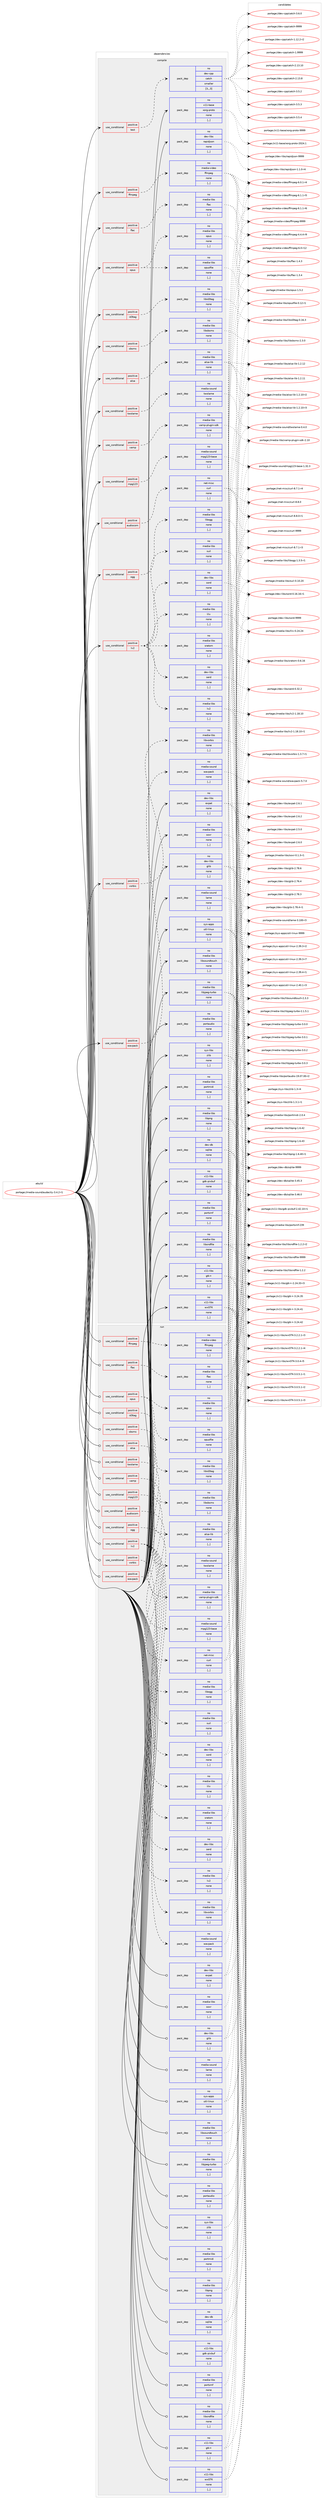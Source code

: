 digraph prolog {

# *************
# Graph options
# *************

newrank=true;
concentrate=true;
compound=true;
graph [rankdir=LR,fontname=Helvetica,fontsize=10,ranksep=1.5];#, ranksep=2.5, nodesep=0.2];
edge  [arrowhead=vee];
node  [fontname=Helvetica,fontsize=10];

# **********
# The ebuild
# **********

subgraph cluster_leftcol {
color=gray;
rank=same;
label=<<i>ebuild</i>>;
id [label="portage://media-sound/audacity-3.4.2-r1", color=red, width=4, href="../media-sound/audacity-3.4.2-r1.svg"];
}

# ****************
# The dependencies
# ****************

subgraph cluster_midcol {
color=gray;
label=<<i>dependencies</i>>;
subgraph cluster_compile {
fillcolor="#eeeeee";
style=filled;
label=<<i>compile</i>>;
subgraph cond77242 {
dependency305261 [label=<<TABLE BORDER="0" CELLBORDER="1" CELLSPACING="0" CELLPADDING="4"><TR><TD ROWSPAN="3" CELLPADDING="10">use_conditional</TD></TR><TR><TD>positive</TD></TR><TR><TD>alsa</TD></TR></TABLE>>, shape=none, color=red];
subgraph pack225647 {
dependency305262 [label=<<TABLE BORDER="0" CELLBORDER="1" CELLSPACING="0" CELLPADDING="4" WIDTH="220"><TR><TD ROWSPAN="6" CELLPADDING="30">pack_dep</TD></TR><TR><TD WIDTH="110">no</TD></TR><TR><TD>media-libs</TD></TR><TR><TD>alsa-lib</TD></TR><TR><TD>none</TD></TR><TR><TD>[,,]</TD></TR></TABLE>>, shape=none, color=blue];
}
dependency305261:e -> dependency305262:w [weight=20,style="dashed",arrowhead="vee"];
}
id:e -> dependency305261:w [weight=20,style="solid",arrowhead="vee"];
subgraph cond77243 {
dependency305263 [label=<<TABLE BORDER="0" CELLBORDER="1" CELLSPACING="0" CELLPADDING="4"><TR><TD ROWSPAN="3" CELLPADDING="10">use_conditional</TD></TR><TR><TD>positive</TD></TR><TR><TD>audiocom</TD></TR></TABLE>>, shape=none, color=red];
subgraph pack225648 {
dependency305264 [label=<<TABLE BORDER="0" CELLBORDER="1" CELLSPACING="0" CELLPADDING="4" WIDTH="220"><TR><TD ROWSPAN="6" CELLPADDING="30">pack_dep</TD></TR><TR><TD WIDTH="110">no</TD></TR><TR><TD>net-misc</TD></TR><TR><TD>curl</TD></TR><TR><TD>none</TD></TR><TR><TD>[,,]</TD></TR></TABLE>>, shape=none, color=blue];
}
dependency305263:e -> dependency305264:w [weight=20,style="dashed",arrowhead="vee"];
}
id:e -> dependency305263:w [weight=20,style="solid",arrowhead="vee"];
subgraph cond77244 {
dependency305265 [label=<<TABLE BORDER="0" CELLBORDER="1" CELLSPACING="0" CELLPADDING="4"><TR><TD ROWSPAN="3" CELLPADDING="10">use_conditional</TD></TR><TR><TD>positive</TD></TR><TR><TD>ffmpeg</TD></TR></TABLE>>, shape=none, color=red];
subgraph pack225649 {
dependency305266 [label=<<TABLE BORDER="0" CELLBORDER="1" CELLSPACING="0" CELLPADDING="4" WIDTH="220"><TR><TD ROWSPAN="6" CELLPADDING="30">pack_dep</TD></TR><TR><TD WIDTH="110">no</TD></TR><TR><TD>media-video</TD></TR><TR><TD>ffmpeg</TD></TR><TR><TD>none</TD></TR><TR><TD>[,,]</TD></TR></TABLE>>, shape=none, color=blue];
}
dependency305265:e -> dependency305266:w [weight=20,style="dashed",arrowhead="vee"];
}
id:e -> dependency305265:w [weight=20,style="solid",arrowhead="vee"];
subgraph cond77245 {
dependency305267 [label=<<TABLE BORDER="0" CELLBORDER="1" CELLSPACING="0" CELLPADDING="4"><TR><TD ROWSPAN="3" CELLPADDING="10">use_conditional</TD></TR><TR><TD>positive</TD></TR><TR><TD>flac</TD></TR></TABLE>>, shape=none, color=red];
subgraph pack225650 {
dependency305268 [label=<<TABLE BORDER="0" CELLBORDER="1" CELLSPACING="0" CELLPADDING="4" WIDTH="220"><TR><TD ROWSPAN="6" CELLPADDING="30">pack_dep</TD></TR><TR><TD WIDTH="110">no</TD></TR><TR><TD>media-libs</TD></TR><TR><TD>flac</TD></TR><TR><TD>none</TD></TR><TR><TD>[,,]</TD></TR></TABLE>>, shape=none, color=blue];
}
dependency305267:e -> dependency305268:w [weight=20,style="dashed",arrowhead="vee"];
}
id:e -> dependency305267:w [weight=20,style="solid",arrowhead="vee"];
subgraph cond77246 {
dependency305269 [label=<<TABLE BORDER="0" CELLBORDER="1" CELLSPACING="0" CELLPADDING="4"><TR><TD ROWSPAN="3" CELLPADDING="10">use_conditional</TD></TR><TR><TD>positive</TD></TR><TR><TD>id3tag</TD></TR></TABLE>>, shape=none, color=red];
subgraph pack225651 {
dependency305270 [label=<<TABLE BORDER="0" CELLBORDER="1" CELLSPACING="0" CELLPADDING="4" WIDTH="220"><TR><TD ROWSPAN="6" CELLPADDING="30">pack_dep</TD></TR><TR><TD WIDTH="110">no</TD></TR><TR><TD>media-libs</TD></TR><TR><TD>libid3tag</TD></TR><TR><TD>none</TD></TR><TR><TD>[,,]</TD></TR></TABLE>>, shape=none, color=blue];
}
dependency305269:e -> dependency305270:w [weight=20,style="dashed",arrowhead="vee"];
}
id:e -> dependency305269:w [weight=20,style="solid",arrowhead="vee"];
subgraph cond77247 {
dependency305271 [label=<<TABLE BORDER="0" CELLBORDER="1" CELLSPACING="0" CELLPADDING="4"><TR><TD ROWSPAN="3" CELLPADDING="10">use_conditional</TD></TR><TR><TD>positive</TD></TR><TR><TD>lv2</TD></TR></TABLE>>, shape=none, color=red];
subgraph pack225652 {
dependency305272 [label=<<TABLE BORDER="0" CELLBORDER="1" CELLSPACING="0" CELLPADDING="4" WIDTH="220"><TR><TD ROWSPAN="6" CELLPADDING="30">pack_dep</TD></TR><TR><TD WIDTH="110">no</TD></TR><TR><TD>dev-libs</TD></TR><TR><TD>serd</TD></TR><TR><TD>none</TD></TR><TR><TD>[,,]</TD></TR></TABLE>>, shape=none, color=blue];
}
dependency305271:e -> dependency305272:w [weight=20,style="dashed",arrowhead="vee"];
subgraph pack225653 {
dependency305273 [label=<<TABLE BORDER="0" CELLBORDER="1" CELLSPACING="0" CELLPADDING="4" WIDTH="220"><TR><TD ROWSPAN="6" CELLPADDING="30">pack_dep</TD></TR><TR><TD WIDTH="110">no</TD></TR><TR><TD>dev-libs</TD></TR><TR><TD>sord</TD></TR><TR><TD>none</TD></TR><TR><TD>[,,]</TD></TR></TABLE>>, shape=none, color=blue];
}
dependency305271:e -> dependency305273:w [weight=20,style="dashed",arrowhead="vee"];
subgraph pack225654 {
dependency305274 [label=<<TABLE BORDER="0" CELLBORDER="1" CELLSPACING="0" CELLPADDING="4" WIDTH="220"><TR><TD ROWSPAN="6" CELLPADDING="30">pack_dep</TD></TR><TR><TD WIDTH="110">no</TD></TR><TR><TD>media-libs</TD></TR><TR><TD>lilv</TD></TR><TR><TD>none</TD></TR><TR><TD>[,,]</TD></TR></TABLE>>, shape=none, color=blue];
}
dependency305271:e -> dependency305274:w [weight=20,style="dashed",arrowhead="vee"];
subgraph pack225655 {
dependency305275 [label=<<TABLE BORDER="0" CELLBORDER="1" CELLSPACING="0" CELLPADDING="4" WIDTH="220"><TR><TD ROWSPAN="6" CELLPADDING="30">pack_dep</TD></TR><TR><TD WIDTH="110">no</TD></TR><TR><TD>media-libs</TD></TR><TR><TD>lv2</TD></TR><TR><TD>none</TD></TR><TR><TD>[,,]</TD></TR></TABLE>>, shape=none, color=blue];
}
dependency305271:e -> dependency305275:w [weight=20,style="dashed",arrowhead="vee"];
subgraph pack225656 {
dependency305276 [label=<<TABLE BORDER="0" CELLBORDER="1" CELLSPACING="0" CELLPADDING="4" WIDTH="220"><TR><TD ROWSPAN="6" CELLPADDING="30">pack_dep</TD></TR><TR><TD WIDTH="110">no</TD></TR><TR><TD>media-libs</TD></TR><TR><TD>sratom</TD></TR><TR><TD>none</TD></TR><TR><TD>[,,]</TD></TR></TABLE>>, shape=none, color=blue];
}
dependency305271:e -> dependency305276:w [weight=20,style="dashed",arrowhead="vee"];
subgraph pack225657 {
dependency305277 [label=<<TABLE BORDER="0" CELLBORDER="1" CELLSPACING="0" CELLPADDING="4" WIDTH="220"><TR><TD ROWSPAN="6" CELLPADDING="30">pack_dep</TD></TR><TR><TD WIDTH="110">no</TD></TR><TR><TD>media-libs</TD></TR><TR><TD>suil</TD></TR><TR><TD>none</TD></TR><TR><TD>[,,]</TD></TR></TABLE>>, shape=none, color=blue];
}
dependency305271:e -> dependency305277:w [weight=20,style="dashed",arrowhead="vee"];
}
id:e -> dependency305271:w [weight=20,style="solid",arrowhead="vee"];
subgraph cond77248 {
dependency305278 [label=<<TABLE BORDER="0" CELLBORDER="1" CELLSPACING="0" CELLPADDING="4"><TR><TD ROWSPAN="3" CELLPADDING="10">use_conditional</TD></TR><TR><TD>positive</TD></TR><TR><TD>mpg123</TD></TR></TABLE>>, shape=none, color=red];
subgraph pack225658 {
dependency305279 [label=<<TABLE BORDER="0" CELLBORDER="1" CELLSPACING="0" CELLPADDING="4" WIDTH="220"><TR><TD ROWSPAN="6" CELLPADDING="30">pack_dep</TD></TR><TR><TD WIDTH="110">no</TD></TR><TR><TD>media-sound</TD></TR><TR><TD>mpg123-base</TD></TR><TR><TD>none</TD></TR><TR><TD>[,,]</TD></TR></TABLE>>, shape=none, color=blue];
}
dependency305278:e -> dependency305279:w [weight=20,style="dashed",arrowhead="vee"];
}
id:e -> dependency305278:w [weight=20,style="solid",arrowhead="vee"];
subgraph cond77249 {
dependency305280 [label=<<TABLE BORDER="0" CELLBORDER="1" CELLSPACING="0" CELLPADDING="4"><TR><TD ROWSPAN="3" CELLPADDING="10">use_conditional</TD></TR><TR><TD>positive</TD></TR><TR><TD>ogg</TD></TR></TABLE>>, shape=none, color=red];
subgraph pack225659 {
dependency305281 [label=<<TABLE BORDER="0" CELLBORDER="1" CELLSPACING="0" CELLPADDING="4" WIDTH="220"><TR><TD ROWSPAN="6" CELLPADDING="30">pack_dep</TD></TR><TR><TD WIDTH="110">no</TD></TR><TR><TD>media-libs</TD></TR><TR><TD>libogg</TD></TR><TR><TD>none</TD></TR><TR><TD>[,,]</TD></TR></TABLE>>, shape=none, color=blue];
}
dependency305280:e -> dependency305281:w [weight=20,style="dashed",arrowhead="vee"];
}
id:e -> dependency305280:w [weight=20,style="solid",arrowhead="vee"];
subgraph cond77250 {
dependency305282 [label=<<TABLE BORDER="0" CELLBORDER="1" CELLSPACING="0" CELLPADDING="4"><TR><TD ROWSPAN="3" CELLPADDING="10">use_conditional</TD></TR><TR><TD>positive</TD></TR><TR><TD>opus</TD></TR></TABLE>>, shape=none, color=red];
subgraph pack225660 {
dependency305283 [label=<<TABLE BORDER="0" CELLBORDER="1" CELLSPACING="0" CELLPADDING="4" WIDTH="220"><TR><TD ROWSPAN="6" CELLPADDING="30">pack_dep</TD></TR><TR><TD WIDTH="110">no</TD></TR><TR><TD>media-libs</TD></TR><TR><TD>opus</TD></TR><TR><TD>none</TD></TR><TR><TD>[,,]</TD></TR></TABLE>>, shape=none, color=blue];
}
dependency305282:e -> dependency305283:w [weight=20,style="dashed",arrowhead="vee"];
subgraph pack225661 {
dependency305284 [label=<<TABLE BORDER="0" CELLBORDER="1" CELLSPACING="0" CELLPADDING="4" WIDTH="220"><TR><TD ROWSPAN="6" CELLPADDING="30">pack_dep</TD></TR><TR><TD WIDTH="110">no</TD></TR><TR><TD>media-libs</TD></TR><TR><TD>opusfile</TD></TR><TR><TD>none</TD></TR><TR><TD>[,,]</TD></TR></TABLE>>, shape=none, color=blue];
}
dependency305282:e -> dependency305284:w [weight=20,style="dashed",arrowhead="vee"];
}
id:e -> dependency305282:w [weight=20,style="solid",arrowhead="vee"];
subgraph cond77251 {
dependency305285 [label=<<TABLE BORDER="0" CELLBORDER="1" CELLSPACING="0" CELLPADDING="4"><TR><TD ROWSPAN="3" CELLPADDING="10">use_conditional</TD></TR><TR><TD>positive</TD></TR><TR><TD>sbsms</TD></TR></TABLE>>, shape=none, color=red];
subgraph pack225662 {
dependency305286 [label=<<TABLE BORDER="0" CELLBORDER="1" CELLSPACING="0" CELLPADDING="4" WIDTH="220"><TR><TD ROWSPAN="6" CELLPADDING="30">pack_dep</TD></TR><TR><TD WIDTH="110">no</TD></TR><TR><TD>media-libs</TD></TR><TR><TD>libsbsms</TD></TR><TR><TD>none</TD></TR><TR><TD>[,,]</TD></TR></TABLE>>, shape=none, color=blue];
}
dependency305285:e -> dependency305286:w [weight=20,style="dashed",arrowhead="vee"];
}
id:e -> dependency305285:w [weight=20,style="solid",arrowhead="vee"];
subgraph cond77252 {
dependency305287 [label=<<TABLE BORDER="0" CELLBORDER="1" CELLSPACING="0" CELLPADDING="4"><TR><TD ROWSPAN="3" CELLPADDING="10">use_conditional</TD></TR><TR><TD>positive</TD></TR><TR><TD>test</TD></TR></TABLE>>, shape=none, color=red];
subgraph pack225663 {
dependency305288 [label=<<TABLE BORDER="0" CELLBORDER="1" CELLSPACING="0" CELLPADDING="4" WIDTH="220"><TR><TD ROWSPAN="6" CELLPADDING="30">pack_dep</TD></TR><TR><TD WIDTH="110">no</TD></TR><TR><TD>dev-cpp</TD></TR><TR><TD>catch</TD></TR><TR><TD>smaller</TD></TR><TR><TD>[3,,,3]</TD></TR></TABLE>>, shape=none, color=blue];
}
dependency305287:e -> dependency305288:w [weight=20,style="dashed",arrowhead="vee"];
}
id:e -> dependency305287:w [weight=20,style="solid",arrowhead="vee"];
subgraph cond77253 {
dependency305289 [label=<<TABLE BORDER="0" CELLBORDER="1" CELLSPACING="0" CELLPADDING="4"><TR><TD ROWSPAN="3" CELLPADDING="10">use_conditional</TD></TR><TR><TD>positive</TD></TR><TR><TD>twolame</TD></TR></TABLE>>, shape=none, color=red];
subgraph pack225664 {
dependency305290 [label=<<TABLE BORDER="0" CELLBORDER="1" CELLSPACING="0" CELLPADDING="4" WIDTH="220"><TR><TD ROWSPAN="6" CELLPADDING="30">pack_dep</TD></TR><TR><TD WIDTH="110">no</TD></TR><TR><TD>media-sound</TD></TR><TR><TD>twolame</TD></TR><TR><TD>none</TD></TR><TR><TD>[,,]</TD></TR></TABLE>>, shape=none, color=blue];
}
dependency305289:e -> dependency305290:w [weight=20,style="dashed",arrowhead="vee"];
}
id:e -> dependency305289:w [weight=20,style="solid",arrowhead="vee"];
subgraph cond77254 {
dependency305291 [label=<<TABLE BORDER="0" CELLBORDER="1" CELLSPACING="0" CELLPADDING="4"><TR><TD ROWSPAN="3" CELLPADDING="10">use_conditional</TD></TR><TR><TD>positive</TD></TR><TR><TD>vamp</TD></TR></TABLE>>, shape=none, color=red];
subgraph pack225665 {
dependency305292 [label=<<TABLE BORDER="0" CELLBORDER="1" CELLSPACING="0" CELLPADDING="4" WIDTH="220"><TR><TD ROWSPAN="6" CELLPADDING="30">pack_dep</TD></TR><TR><TD WIDTH="110">no</TD></TR><TR><TD>media-libs</TD></TR><TR><TD>vamp-plugin-sdk</TD></TR><TR><TD>none</TD></TR><TR><TD>[,,]</TD></TR></TABLE>>, shape=none, color=blue];
}
dependency305291:e -> dependency305292:w [weight=20,style="dashed",arrowhead="vee"];
}
id:e -> dependency305291:w [weight=20,style="solid",arrowhead="vee"];
subgraph cond77255 {
dependency305293 [label=<<TABLE BORDER="0" CELLBORDER="1" CELLSPACING="0" CELLPADDING="4"><TR><TD ROWSPAN="3" CELLPADDING="10">use_conditional</TD></TR><TR><TD>positive</TD></TR><TR><TD>vorbis</TD></TR></TABLE>>, shape=none, color=red];
subgraph pack225666 {
dependency305294 [label=<<TABLE BORDER="0" CELLBORDER="1" CELLSPACING="0" CELLPADDING="4" WIDTH="220"><TR><TD ROWSPAN="6" CELLPADDING="30">pack_dep</TD></TR><TR><TD WIDTH="110">no</TD></TR><TR><TD>media-libs</TD></TR><TR><TD>libvorbis</TD></TR><TR><TD>none</TD></TR><TR><TD>[,,]</TD></TR></TABLE>>, shape=none, color=blue];
}
dependency305293:e -> dependency305294:w [weight=20,style="dashed",arrowhead="vee"];
}
id:e -> dependency305293:w [weight=20,style="solid",arrowhead="vee"];
subgraph cond77256 {
dependency305295 [label=<<TABLE BORDER="0" CELLBORDER="1" CELLSPACING="0" CELLPADDING="4"><TR><TD ROWSPAN="3" CELLPADDING="10">use_conditional</TD></TR><TR><TD>positive</TD></TR><TR><TD>wavpack</TD></TR></TABLE>>, shape=none, color=red];
subgraph pack225667 {
dependency305296 [label=<<TABLE BORDER="0" CELLBORDER="1" CELLSPACING="0" CELLPADDING="4" WIDTH="220"><TR><TD ROWSPAN="6" CELLPADDING="30">pack_dep</TD></TR><TR><TD WIDTH="110">no</TD></TR><TR><TD>media-sound</TD></TR><TR><TD>wavpack</TD></TR><TR><TD>none</TD></TR><TR><TD>[,,]</TD></TR></TABLE>>, shape=none, color=blue];
}
dependency305295:e -> dependency305296:w [weight=20,style="dashed",arrowhead="vee"];
}
id:e -> dependency305295:w [weight=20,style="solid",arrowhead="vee"];
subgraph pack225668 {
dependency305297 [label=<<TABLE BORDER="0" CELLBORDER="1" CELLSPACING="0" CELLPADDING="4" WIDTH="220"><TR><TD ROWSPAN="6" CELLPADDING="30">pack_dep</TD></TR><TR><TD WIDTH="110">no</TD></TR><TR><TD>dev-db</TD></TR><TR><TD>sqlite</TD></TR><TR><TD>none</TD></TR><TR><TD>[,,]</TD></TR></TABLE>>, shape=none, color=blue];
}
id:e -> dependency305297:w [weight=20,style="solid",arrowhead="vee"];
subgraph pack225669 {
dependency305298 [label=<<TABLE BORDER="0" CELLBORDER="1" CELLSPACING="0" CELLPADDING="4" WIDTH="220"><TR><TD ROWSPAN="6" CELLPADDING="30">pack_dep</TD></TR><TR><TD WIDTH="110">no</TD></TR><TR><TD>dev-libs</TD></TR><TR><TD>expat</TD></TR><TR><TD>none</TD></TR><TR><TD>[,,]</TD></TR></TABLE>>, shape=none, color=blue];
}
id:e -> dependency305298:w [weight=20,style="solid",arrowhead="vee"];
subgraph pack225670 {
dependency305299 [label=<<TABLE BORDER="0" CELLBORDER="1" CELLSPACING="0" CELLPADDING="4" WIDTH="220"><TR><TD ROWSPAN="6" CELLPADDING="30">pack_dep</TD></TR><TR><TD WIDTH="110">no</TD></TR><TR><TD>dev-libs</TD></TR><TR><TD>glib</TD></TR><TR><TD>none</TD></TR><TR><TD>[,,]</TD></TR></TABLE>>, shape=none, color=blue];
}
id:e -> dependency305299:w [weight=20,style="solid",arrowhead="vee"];
subgraph pack225671 {
dependency305300 [label=<<TABLE BORDER="0" CELLBORDER="1" CELLSPACING="0" CELLPADDING="4" WIDTH="220"><TR><TD ROWSPAN="6" CELLPADDING="30">pack_dep</TD></TR><TR><TD WIDTH="110">no</TD></TR><TR><TD>dev-libs</TD></TR><TR><TD>rapidjson</TD></TR><TR><TD>none</TD></TR><TR><TD>[,,]</TD></TR></TABLE>>, shape=none, color=blue];
}
id:e -> dependency305300:w [weight=20,style="solid",arrowhead="vee"];
subgraph pack225672 {
dependency305301 [label=<<TABLE BORDER="0" CELLBORDER="1" CELLSPACING="0" CELLPADDING="4" WIDTH="220"><TR><TD ROWSPAN="6" CELLPADDING="30">pack_dep</TD></TR><TR><TD WIDTH="110">no</TD></TR><TR><TD>media-libs</TD></TR><TR><TD>libjpeg-turbo</TD></TR><TR><TD>none</TD></TR><TR><TD>[,,]</TD></TR></TABLE>>, shape=none, color=blue];
}
id:e -> dependency305301:w [weight=20,style="solid",arrowhead="vee"];
subgraph pack225673 {
dependency305302 [label=<<TABLE BORDER="0" CELLBORDER="1" CELLSPACING="0" CELLPADDING="4" WIDTH="220"><TR><TD ROWSPAN="6" CELLPADDING="30">pack_dep</TD></TR><TR><TD WIDTH="110">no</TD></TR><TR><TD>media-libs</TD></TR><TR><TD>libpng</TD></TR><TR><TD>none</TD></TR><TR><TD>[,,]</TD></TR></TABLE>>, shape=none, color=blue];
}
id:e -> dependency305302:w [weight=20,style="solid",arrowhead="vee"];
subgraph pack225674 {
dependency305303 [label=<<TABLE BORDER="0" CELLBORDER="1" CELLSPACING="0" CELLPADDING="4" WIDTH="220"><TR><TD ROWSPAN="6" CELLPADDING="30">pack_dep</TD></TR><TR><TD WIDTH="110">no</TD></TR><TR><TD>media-libs</TD></TR><TR><TD>libsndfile</TD></TR><TR><TD>none</TD></TR><TR><TD>[,,]</TD></TR></TABLE>>, shape=none, color=blue];
}
id:e -> dependency305303:w [weight=20,style="solid",arrowhead="vee"];
subgraph pack225675 {
dependency305304 [label=<<TABLE BORDER="0" CELLBORDER="1" CELLSPACING="0" CELLPADDING="4" WIDTH="220"><TR><TD ROWSPAN="6" CELLPADDING="30">pack_dep</TD></TR><TR><TD WIDTH="110">no</TD></TR><TR><TD>media-libs</TD></TR><TR><TD>libsoundtouch</TD></TR><TR><TD>none</TD></TR><TR><TD>[,,]</TD></TR></TABLE>>, shape=none, color=blue];
}
id:e -> dependency305304:w [weight=20,style="solid",arrowhead="vee"];
subgraph pack225676 {
dependency305305 [label=<<TABLE BORDER="0" CELLBORDER="1" CELLSPACING="0" CELLPADDING="4" WIDTH="220"><TR><TD ROWSPAN="6" CELLPADDING="30">pack_dep</TD></TR><TR><TD WIDTH="110">no</TD></TR><TR><TD>media-libs</TD></TR><TR><TD>portaudio</TD></TR><TR><TD>none</TD></TR><TR><TD>[,,]</TD></TR></TABLE>>, shape=none, color=blue];
}
id:e -> dependency305305:w [weight=20,style="solid",arrowhead="vee"];
subgraph pack225677 {
dependency305306 [label=<<TABLE BORDER="0" CELLBORDER="1" CELLSPACING="0" CELLPADDING="4" WIDTH="220"><TR><TD ROWSPAN="6" CELLPADDING="30">pack_dep</TD></TR><TR><TD WIDTH="110">no</TD></TR><TR><TD>media-libs</TD></TR><TR><TD>portmidi</TD></TR><TR><TD>none</TD></TR><TR><TD>[,,]</TD></TR></TABLE>>, shape=none, color=blue];
}
id:e -> dependency305306:w [weight=20,style="solid",arrowhead="vee"];
subgraph pack225678 {
dependency305307 [label=<<TABLE BORDER="0" CELLBORDER="1" CELLSPACING="0" CELLPADDING="4" WIDTH="220"><TR><TD ROWSPAN="6" CELLPADDING="30">pack_dep</TD></TR><TR><TD WIDTH="110">no</TD></TR><TR><TD>media-libs</TD></TR><TR><TD>portsmf</TD></TR><TR><TD>none</TD></TR><TR><TD>[,,]</TD></TR></TABLE>>, shape=none, color=blue];
}
id:e -> dependency305307:w [weight=20,style="solid",arrowhead="vee"];
subgraph pack225679 {
dependency305308 [label=<<TABLE BORDER="0" CELLBORDER="1" CELLSPACING="0" CELLPADDING="4" WIDTH="220"><TR><TD ROWSPAN="6" CELLPADDING="30">pack_dep</TD></TR><TR><TD WIDTH="110">no</TD></TR><TR><TD>media-libs</TD></TR><TR><TD>soxr</TD></TR><TR><TD>none</TD></TR><TR><TD>[,,]</TD></TR></TABLE>>, shape=none, color=blue];
}
id:e -> dependency305308:w [weight=20,style="solid",arrowhead="vee"];
subgraph pack225680 {
dependency305309 [label=<<TABLE BORDER="0" CELLBORDER="1" CELLSPACING="0" CELLPADDING="4" WIDTH="220"><TR><TD ROWSPAN="6" CELLPADDING="30">pack_dep</TD></TR><TR><TD WIDTH="110">no</TD></TR><TR><TD>media-sound</TD></TR><TR><TD>lame</TD></TR><TR><TD>none</TD></TR><TR><TD>[,,]</TD></TR></TABLE>>, shape=none, color=blue];
}
id:e -> dependency305309:w [weight=20,style="solid",arrowhead="vee"];
subgraph pack225681 {
dependency305310 [label=<<TABLE BORDER="0" CELLBORDER="1" CELLSPACING="0" CELLPADDING="4" WIDTH="220"><TR><TD ROWSPAN="6" CELLPADDING="30">pack_dep</TD></TR><TR><TD WIDTH="110">no</TD></TR><TR><TD>sys-apps</TD></TR><TR><TD>util-linux</TD></TR><TR><TD>none</TD></TR><TR><TD>[,,]</TD></TR></TABLE>>, shape=none, color=blue];
}
id:e -> dependency305310:w [weight=20,style="solid",arrowhead="vee"];
subgraph pack225682 {
dependency305311 [label=<<TABLE BORDER="0" CELLBORDER="1" CELLSPACING="0" CELLPADDING="4" WIDTH="220"><TR><TD ROWSPAN="6" CELLPADDING="30">pack_dep</TD></TR><TR><TD WIDTH="110">no</TD></TR><TR><TD>sys-libs</TD></TR><TR><TD>zlib</TD></TR><TR><TD>none</TD></TR><TR><TD>[,,]</TD></TR></TABLE>>, shape=none, color=blue];
}
id:e -> dependency305311:w [weight=20,style="solid",arrowhead="vee"];
subgraph pack225683 {
dependency305312 [label=<<TABLE BORDER="0" CELLBORDER="1" CELLSPACING="0" CELLPADDING="4" WIDTH="220"><TR><TD ROWSPAN="6" CELLPADDING="30">pack_dep</TD></TR><TR><TD WIDTH="110">no</TD></TR><TR><TD>x11-base</TD></TR><TR><TD>xorg-proto</TD></TR><TR><TD>none</TD></TR><TR><TD>[,,]</TD></TR></TABLE>>, shape=none, color=blue];
}
id:e -> dependency305312:w [weight=20,style="solid",arrowhead="vee"];
subgraph pack225684 {
dependency305313 [label=<<TABLE BORDER="0" CELLBORDER="1" CELLSPACING="0" CELLPADDING="4" WIDTH="220"><TR><TD ROWSPAN="6" CELLPADDING="30">pack_dep</TD></TR><TR><TD WIDTH="110">no</TD></TR><TR><TD>x11-libs</TD></TR><TR><TD>gdk-pixbuf</TD></TR><TR><TD>none</TD></TR><TR><TD>[,,]</TD></TR></TABLE>>, shape=none, color=blue];
}
id:e -> dependency305313:w [weight=20,style="solid",arrowhead="vee"];
subgraph pack225685 {
dependency305314 [label=<<TABLE BORDER="0" CELLBORDER="1" CELLSPACING="0" CELLPADDING="4" WIDTH="220"><TR><TD ROWSPAN="6" CELLPADDING="30">pack_dep</TD></TR><TR><TD WIDTH="110">no</TD></TR><TR><TD>x11-libs</TD></TR><TR><TD>gtk+</TD></TR><TR><TD>none</TD></TR><TR><TD>[,,]</TD></TR></TABLE>>, shape=none, color=blue];
}
id:e -> dependency305314:w [weight=20,style="solid",arrowhead="vee"];
subgraph pack225686 {
dependency305315 [label=<<TABLE BORDER="0" CELLBORDER="1" CELLSPACING="0" CELLPADDING="4" WIDTH="220"><TR><TD ROWSPAN="6" CELLPADDING="30">pack_dep</TD></TR><TR><TD WIDTH="110">no</TD></TR><TR><TD>x11-libs</TD></TR><TR><TD>wxGTK</TD></TR><TR><TD>none</TD></TR><TR><TD>[,,]</TD></TR></TABLE>>, shape=none, color=blue];
}
id:e -> dependency305315:w [weight=20,style="solid",arrowhead="vee"];
}
subgraph cluster_compileandrun {
fillcolor="#eeeeee";
style=filled;
label=<<i>compile and run</i>>;
}
subgraph cluster_run {
fillcolor="#eeeeee";
style=filled;
label=<<i>run</i>>;
subgraph cond77257 {
dependency305316 [label=<<TABLE BORDER="0" CELLBORDER="1" CELLSPACING="0" CELLPADDING="4"><TR><TD ROWSPAN="3" CELLPADDING="10">use_conditional</TD></TR><TR><TD>positive</TD></TR><TR><TD>alsa</TD></TR></TABLE>>, shape=none, color=red];
subgraph pack225687 {
dependency305317 [label=<<TABLE BORDER="0" CELLBORDER="1" CELLSPACING="0" CELLPADDING="4" WIDTH="220"><TR><TD ROWSPAN="6" CELLPADDING="30">pack_dep</TD></TR><TR><TD WIDTH="110">no</TD></TR><TR><TD>media-libs</TD></TR><TR><TD>alsa-lib</TD></TR><TR><TD>none</TD></TR><TR><TD>[,,]</TD></TR></TABLE>>, shape=none, color=blue];
}
dependency305316:e -> dependency305317:w [weight=20,style="dashed",arrowhead="vee"];
}
id:e -> dependency305316:w [weight=20,style="solid",arrowhead="odot"];
subgraph cond77258 {
dependency305318 [label=<<TABLE BORDER="0" CELLBORDER="1" CELLSPACING="0" CELLPADDING="4"><TR><TD ROWSPAN="3" CELLPADDING="10">use_conditional</TD></TR><TR><TD>positive</TD></TR><TR><TD>audiocom</TD></TR></TABLE>>, shape=none, color=red];
subgraph pack225688 {
dependency305319 [label=<<TABLE BORDER="0" CELLBORDER="1" CELLSPACING="0" CELLPADDING="4" WIDTH="220"><TR><TD ROWSPAN="6" CELLPADDING="30">pack_dep</TD></TR><TR><TD WIDTH="110">no</TD></TR><TR><TD>net-misc</TD></TR><TR><TD>curl</TD></TR><TR><TD>none</TD></TR><TR><TD>[,,]</TD></TR></TABLE>>, shape=none, color=blue];
}
dependency305318:e -> dependency305319:w [weight=20,style="dashed",arrowhead="vee"];
}
id:e -> dependency305318:w [weight=20,style="solid",arrowhead="odot"];
subgraph cond77259 {
dependency305320 [label=<<TABLE BORDER="0" CELLBORDER="1" CELLSPACING="0" CELLPADDING="4"><TR><TD ROWSPAN="3" CELLPADDING="10">use_conditional</TD></TR><TR><TD>positive</TD></TR><TR><TD>ffmpeg</TD></TR></TABLE>>, shape=none, color=red];
subgraph pack225689 {
dependency305321 [label=<<TABLE BORDER="0" CELLBORDER="1" CELLSPACING="0" CELLPADDING="4" WIDTH="220"><TR><TD ROWSPAN="6" CELLPADDING="30">pack_dep</TD></TR><TR><TD WIDTH="110">no</TD></TR><TR><TD>media-video</TD></TR><TR><TD>ffmpeg</TD></TR><TR><TD>none</TD></TR><TR><TD>[,,]</TD></TR></TABLE>>, shape=none, color=blue];
}
dependency305320:e -> dependency305321:w [weight=20,style="dashed",arrowhead="vee"];
}
id:e -> dependency305320:w [weight=20,style="solid",arrowhead="odot"];
subgraph cond77260 {
dependency305322 [label=<<TABLE BORDER="0" CELLBORDER="1" CELLSPACING="0" CELLPADDING="4"><TR><TD ROWSPAN="3" CELLPADDING="10">use_conditional</TD></TR><TR><TD>positive</TD></TR><TR><TD>flac</TD></TR></TABLE>>, shape=none, color=red];
subgraph pack225690 {
dependency305323 [label=<<TABLE BORDER="0" CELLBORDER="1" CELLSPACING="0" CELLPADDING="4" WIDTH="220"><TR><TD ROWSPAN="6" CELLPADDING="30">pack_dep</TD></TR><TR><TD WIDTH="110">no</TD></TR><TR><TD>media-libs</TD></TR><TR><TD>flac</TD></TR><TR><TD>none</TD></TR><TR><TD>[,,]</TD></TR></TABLE>>, shape=none, color=blue];
}
dependency305322:e -> dependency305323:w [weight=20,style="dashed",arrowhead="vee"];
}
id:e -> dependency305322:w [weight=20,style="solid",arrowhead="odot"];
subgraph cond77261 {
dependency305324 [label=<<TABLE BORDER="0" CELLBORDER="1" CELLSPACING="0" CELLPADDING="4"><TR><TD ROWSPAN="3" CELLPADDING="10">use_conditional</TD></TR><TR><TD>positive</TD></TR><TR><TD>id3tag</TD></TR></TABLE>>, shape=none, color=red];
subgraph pack225691 {
dependency305325 [label=<<TABLE BORDER="0" CELLBORDER="1" CELLSPACING="0" CELLPADDING="4" WIDTH="220"><TR><TD ROWSPAN="6" CELLPADDING="30">pack_dep</TD></TR><TR><TD WIDTH="110">no</TD></TR><TR><TD>media-libs</TD></TR><TR><TD>libid3tag</TD></TR><TR><TD>none</TD></TR><TR><TD>[,,]</TD></TR></TABLE>>, shape=none, color=blue];
}
dependency305324:e -> dependency305325:w [weight=20,style="dashed",arrowhead="vee"];
}
id:e -> dependency305324:w [weight=20,style="solid",arrowhead="odot"];
subgraph cond77262 {
dependency305326 [label=<<TABLE BORDER="0" CELLBORDER="1" CELLSPACING="0" CELLPADDING="4"><TR><TD ROWSPAN="3" CELLPADDING="10">use_conditional</TD></TR><TR><TD>positive</TD></TR><TR><TD>lv2</TD></TR></TABLE>>, shape=none, color=red];
subgraph pack225692 {
dependency305327 [label=<<TABLE BORDER="0" CELLBORDER="1" CELLSPACING="0" CELLPADDING="4" WIDTH="220"><TR><TD ROWSPAN="6" CELLPADDING="30">pack_dep</TD></TR><TR><TD WIDTH="110">no</TD></TR><TR><TD>dev-libs</TD></TR><TR><TD>serd</TD></TR><TR><TD>none</TD></TR><TR><TD>[,,]</TD></TR></TABLE>>, shape=none, color=blue];
}
dependency305326:e -> dependency305327:w [weight=20,style="dashed",arrowhead="vee"];
subgraph pack225693 {
dependency305328 [label=<<TABLE BORDER="0" CELLBORDER="1" CELLSPACING="0" CELLPADDING="4" WIDTH="220"><TR><TD ROWSPAN="6" CELLPADDING="30">pack_dep</TD></TR><TR><TD WIDTH="110">no</TD></TR><TR><TD>dev-libs</TD></TR><TR><TD>sord</TD></TR><TR><TD>none</TD></TR><TR><TD>[,,]</TD></TR></TABLE>>, shape=none, color=blue];
}
dependency305326:e -> dependency305328:w [weight=20,style="dashed",arrowhead="vee"];
subgraph pack225694 {
dependency305329 [label=<<TABLE BORDER="0" CELLBORDER="1" CELLSPACING="0" CELLPADDING="4" WIDTH="220"><TR><TD ROWSPAN="6" CELLPADDING="30">pack_dep</TD></TR><TR><TD WIDTH="110">no</TD></TR><TR><TD>media-libs</TD></TR><TR><TD>lilv</TD></TR><TR><TD>none</TD></TR><TR><TD>[,,]</TD></TR></TABLE>>, shape=none, color=blue];
}
dependency305326:e -> dependency305329:w [weight=20,style="dashed",arrowhead="vee"];
subgraph pack225695 {
dependency305330 [label=<<TABLE BORDER="0" CELLBORDER="1" CELLSPACING="0" CELLPADDING="4" WIDTH="220"><TR><TD ROWSPAN="6" CELLPADDING="30">pack_dep</TD></TR><TR><TD WIDTH="110">no</TD></TR><TR><TD>media-libs</TD></TR><TR><TD>lv2</TD></TR><TR><TD>none</TD></TR><TR><TD>[,,]</TD></TR></TABLE>>, shape=none, color=blue];
}
dependency305326:e -> dependency305330:w [weight=20,style="dashed",arrowhead="vee"];
subgraph pack225696 {
dependency305331 [label=<<TABLE BORDER="0" CELLBORDER="1" CELLSPACING="0" CELLPADDING="4" WIDTH="220"><TR><TD ROWSPAN="6" CELLPADDING="30">pack_dep</TD></TR><TR><TD WIDTH="110">no</TD></TR><TR><TD>media-libs</TD></TR><TR><TD>sratom</TD></TR><TR><TD>none</TD></TR><TR><TD>[,,]</TD></TR></TABLE>>, shape=none, color=blue];
}
dependency305326:e -> dependency305331:w [weight=20,style="dashed",arrowhead="vee"];
subgraph pack225697 {
dependency305332 [label=<<TABLE BORDER="0" CELLBORDER="1" CELLSPACING="0" CELLPADDING="4" WIDTH="220"><TR><TD ROWSPAN="6" CELLPADDING="30">pack_dep</TD></TR><TR><TD WIDTH="110">no</TD></TR><TR><TD>media-libs</TD></TR><TR><TD>suil</TD></TR><TR><TD>none</TD></TR><TR><TD>[,,]</TD></TR></TABLE>>, shape=none, color=blue];
}
dependency305326:e -> dependency305332:w [weight=20,style="dashed",arrowhead="vee"];
}
id:e -> dependency305326:w [weight=20,style="solid",arrowhead="odot"];
subgraph cond77263 {
dependency305333 [label=<<TABLE BORDER="0" CELLBORDER="1" CELLSPACING="0" CELLPADDING="4"><TR><TD ROWSPAN="3" CELLPADDING="10">use_conditional</TD></TR><TR><TD>positive</TD></TR><TR><TD>mpg123</TD></TR></TABLE>>, shape=none, color=red];
subgraph pack225698 {
dependency305334 [label=<<TABLE BORDER="0" CELLBORDER="1" CELLSPACING="0" CELLPADDING="4" WIDTH="220"><TR><TD ROWSPAN="6" CELLPADDING="30">pack_dep</TD></TR><TR><TD WIDTH="110">no</TD></TR><TR><TD>media-sound</TD></TR><TR><TD>mpg123-base</TD></TR><TR><TD>none</TD></TR><TR><TD>[,,]</TD></TR></TABLE>>, shape=none, color=blue];
}
dependency305333:e -> dependency305334:w [weight=20,style="dashed",arrowhead="vee"];
}
id:e -> dependency305333:w [weight=20,style="solid",arrowhead="odot"];
subgraph cond77264 {
dependency305335 [label=<<TABLE BORDER="0" CELLBORDER="1" CELLSPACING="0" CELLPADDING="4"><TR><TD ROWSPAN="3" CELLPADDING="10">use_conditional</TD></TR><TR><TD>positive</TD></TR><TR><TD>ogg</TD></TR></TABLE>>, shape=none, color=red];
subgraph pack225699 {
dependency305336 [label=<<TABLE BORDER="0" CELLBORDER="1" CELLSPACING="0" CELLPADDING="4" WIDTH="220"><TR><TD ROWSPAN="6" CELLPADDING="30">pack_dep</TD></TR><TR><TD WIDTH="110">no</TD></TR><TR><TD>media-libs</TD></TR><TR><TD>libogg</TD></TR><TR><TD>none</TD></TR><TR><TD>[,,]</TD></TR></TABLE>>, shape=none, color=blue];
}
dependency305335:e -> dependency305336:w [weight=20,style="dashed",arrowhead="vee"];
}
id:e -> dependency305335:w [weight=20,style="solid",arrowhead="odot"];
subgraph cond77265 {
dependency305337 [label=<<TABLE BORDER="0" CELLBORDER="1" CELLSPACING="0" CELLPADDING="4"><TR><TD ROWSPAN="3" CELLPADDING="10">use_conditional</TD></TR><TR><TD>positive</TD></TR><TR><TD>opus</TD></TR></TABLE>>, shape=none, color=red];
subgraph pack225700 {
dependency305338 [label=<<TABLE BORDER="0" CELLBORDER="1" CELLSPACING="0" CELLPADDING="4" WIDTH="220"><TR><TD ROWSPAN="6" CELLPADDING="30">pack_dep</TD></TR><TR><TD WIDTH="110">no</TD></TR><TR><TD>media-libs</TD></TR><TR><TD>opus</TD></TR><TR><TD>none</TD></TR><TR><TD>[,,]</TD></TR></TABLE>>, shape=none, color=blue];
}
dependency305337:e -> dependency305338:w [weight=20,style="dashed",arrowhead="vee"];
subgraph pack225701 {
dependency305339 [label=<<TABLE BORDER="0" CELLBORDER="1" CELLSPACING="0" CELLPADDING="4" WIDTH="220"><TR><TD ROWSPAN="6" CELLPADDING="30">pack_dep</TD></TR><TR><TD WIDTH="110">no</TD></TR><TR><TD>media-libs</TD></TR><TR><TD>opusfile</TD></TR><TR><TD>none</TD></TR><TR><TD>[,,]</TD></TR></TABLE>>, shape=none, color=blue];
}
dependency305337:e -> dependency305339:w [weight=20,style="dashed",arrowhead="vee"];
}
id:e -> dependency305337:w [weight=20,style="solid",arrowhead="odot"];
subgraph cond77266 {
dependency305340 [label=<<TABLE BORDER="0" CELLBORDER="1" CELLSPACING="0" CELLPADDING="4"><TR><TD ROWSPAN="3" CELLPADDING="10">use_conditional</TD></TR><TR><TD>positive</TD></TR><TR><TD>sbsms</TD></TR></TABLE>>, shape=none, color=red];
subgraph pack225702 {
dependency305341 [label=<<TABLE BORDER="0" CELLBORDER="1" CELLSPACING="0" CELLPADDING="4" WIDTH="220"><TR><TD ROWSPAN="6" CELLPADDING="30">pack_dep</TD></TR><TR><TD WIDTH="110">no</TD></TR><TR><TD>media-libs</TD></TR><TR><TD>libsbsms</TD></TR><TR><TD>none</TD></TR><TR><TD>[,,]</TD></TR></TABLE>>, shape=none, color=blue];
}
dependency305340:e -> dependency305341:w [weight=20,style="dashed",arrowhead="vee"];
}
id:e -> dependency305340:w [weight=20,style="solid",arrowhead="odot"];
subgraph cond77267 {
dependency305342 [label=<<TABLE BORDER="0" CELLBORDER="1" CELLSPACING="0" CELLPADDING="4"><TR><TD ROWSPAN="3" CELLPADDING="10">use_conditional</TD></TR><TR><TD>positive</TD></TR><TR><TD>twolame</TD></TR></TABLE>>, shape=none, color=red];
subgraph pack225703 {
dependency305343 [label=<<TABLE BORDER="0" CELLBORDER="1" CELLSPACING="0" CELLPADDING="4" WIDTH="220"><TR><TD ROWSPAN="6" CELLPADDING="30">pack_dep</TD></TR><TR><TD WIDTH="110">no</TD></TR><TR><TD>media-sound</TD></TR><TR><TD>twolame</TD></TR><TR><TD>none</TD></TR><TR><TD>[,,]</TD></TR></TABLE>>, shape=none, color=blue];
}
dependency305342:e -> dependency305343:w [weight=20,style="dashed",arrowhead="vee"];
}
id:e -> dependency305342:w [weight=20,style="solid",arrowhead="odot"];
subgraph cond77268 {
dependency305344 [label=<<TABLE BORDER="0" CELLBORDER="1" CELLSPACING="0" CELLPADDING="4"><TR><TD ROWSPAN="3" CELLPADDING="10">use_conditional</TD></TR><TR><TD>positive</TD></TR><TR><TD>vamp</TD></TR></TABLE>>, shape=none, color=red];
subgraph pack225704 {
dependency305345 [label=<<TABLE BORDER="0" CELLBORDER="1" CELLSPACING="0" CELLPADDING="4" WIDTH="220"><TR><TD ROWSPAN="6" CELLPADDING="30">pack_dep</TD></TR><TR><TD WIDTH="110">no</TD></TR><TR><TD>media-libs</TD></TR><TR><TD>vamp-plugin-sdk</TD></TR><TR><TD>none</TD></TR><TR><TD>[,,]</TD></TR></TABLE>>, shape=none, color=blue];
}
dependency305344:e -> dependency305345:w [weight=20,style="dashed",arrowhead="vee"];
}
id:e -> dependency305344:w [weight=20,style="solid",arrowhead="odot"];
subgraph cond77269 {
dependency305346 [label=<<TABLE BORDER="0" CELLBORDER="1" CELLSPACING="0" CELLPADDING="4"><TR><TD ROWSPAN="3" CELLPADDING="10">use_conditional</TD></TR><TR><TD>positive</TD></TR><TR><TD>vorbis</TD></TR></TABLE>>, shape=none, color=red];
subgraph pack225705 {
dependency305347 [label=<<TABLE BORDER="0" CELLBORDER="1" CELLSPACING="0" CELLPADDING="4" WIDTH="220"><TR><TD ROWSPAN="6" CELLPADDING="30">pack_dep</TD></TR><TR><TD WIDTH="110">no</TD></TR><TR><TD>media-libs</TD></TR><TR><TD>libvorbis</TD></TR><TR><TD>none</TD></TR><TR><TD>[,,]</TD></TR></TABLE>>, shape=none, color=blue];
}
dependency305346:e -> dependency305347:w [weight=20,style="dashed",arrowhead="vee"];
}
id:e -> dependency305346:w [weight=20,style="solid",arrowhead="odot"];
subgraph cond77270 {
dependency305348 [label=<<TABLE BORDER="0" CELLBORDER="1" CELLSPACING="0" CELLPADDING="4"><TR><TD ROWSPAN="3" CELLPADDING="10">use_conditional</TD></TR><TR><TD>positive</TD></TR><TR><TD>wavpack</TD></TR></TABLE>>, shape=none, color=red];
subgraph pack225706 {
dependency305349 [label=<<TABLE BORDER="0" CELLBORDER="1" CELLSPACING="0" CELLPADDING="4" WIDTH="220"><TR><TD ROWSPAN="6" CELLPADDING="30">pack_dep</TD></TR><TR><TD WIDTH="110">no</TD></TR><TR><TD>media-sound</TD></TR><TR><TD>wavpack</TD></TR><TR><TD>none</TD></TR><TR><TD>[,,]</TD></TR></TABLE>>, shape=none, color=blue];
}
dependency305348:e -> dependency305349:w [weight=20,style="dashed",arrowhead="vee"];
}
id:e -> dependency305348:w [weight=20,style="solid",arrowhead="odot"];
subgraph pack225707 {
dependency305350 [label=<<TABLE BORDER="0" CELLBORDER="1" CELLSPACING="0" CELLPADDING="4" WIDTH="220"><TR><TD ROWSPAN="6" CELLPADDING="30">pack_dep</TD></TR><TR><TD WIDTH="110">no</TD></TR><TR><TD>dev-db</TD></TR><TR><TD>sqlite</TD></TR><TR><TD>none</TD></TR><TR><TD>[,,]</TD></TR></TABLE>>, shape=none, color=blue];
}
id:e -> dependency305350:w [weight=20,style="solid",arrowhead="odot"];
subgraph pack225708 {
dependency305351 [label=<<TABLE BORDER="0" CELLBORDER="1" CELLSPACING="0" CELLPADDING="4" WIDTH="220"><TR><TD ROWSPAN="6" CELLPADDING="30">pack_dep</TD></TR><TR><TD WIDTH="110">no</TD></TR><TR><TD>dev-libs</TD></TR><TR><TD>expat</TD></TR><TR><TD>none</TD></TR><TR><TD>[,,]</TD></TR></TABLE>>, shape=none, color=blue];
}
id:e -> dependency305351:w [weight=20,style="solid",arrowhead="odot"];
subgraph pack225709 {
dependency305352 [label=<<TABLE BORDER="0" CELLBORDER="1" CELLSPACING="0" CELLPADDING="4" WIDTH="220"><TR><TD ROWSPAN="6" CELLPADDING="30">pack_dep</TD></TR><TR><TD WIDTH="110">no</TD></TR><TR><TD>dev-libs</TD></TR><TR><TD>glib</TD></TR><TR><TD>none</TD></TR><TR><TD>[,,]</TD></TR></TABLE>>, shape=none, color=blue];
}
id:e -> dependency305352:w [weight=20,style="solid",arrowhead="odot"];
subgraph pack225710 {
dependency305353 [label=<<TABLE BORDER="0" CELLBORDER="1" CELLSPACING="0" CELLPADDING="4" WIDTH="220"><TR><TD ROWSPAN="6" CELLPADDING="30">pack_dep</TD></TR><TR><TD WIDTH="110">no</TD></TR><TR><TD>media-libs</TD></TR><TR><TD>libjpeg-turbo</TD></TR><TR><TD>none</TD></TR><TR><TD>[,,]</TD></TR></TABLE>>, shape=none, color=blue];
}
id:e -> dependency305353:w [weight=20,style="solid",arrowhead="odot"];
subgraph pack225711 {
dependency305354 [label=<<TABLE BORDER="0" CELLBORDER="1" CELLSPACING="0" CELLPADDING="4" WIDTH="220"><TR><TD ROWSPAN="6" CELLPADDING="30">pack_dep</TD></TR><TR><TD WIDTH="110">no</TD></TR><TR><TD>media-libs</TD></TR><TR><TD>libpng</TD></TR><TR><TD>none</TD></TR><TR><TD>[,,]</TD></TR></TABLE>>, shape=none, color=blue];
}
id:e -> dependency305354:w [weight=20,style="solid",arrowhead="odot"];
subgraph pack225712 {
dependency305355 [label=<<TABLE BORDER="0" CELLBORDER="1" CELLSPACING="0" CELLPADDING="4" WIDTH="220"><TR><TD ROWSPAN="6" CELLPADDING="30">pack_dep</TD></TR><TR><TD WIDTH="110">no</TD></TR><TR><TD>media-libs</TD></TR><TR><TD>libsndfile</TD></TR><TR><TD>none</TD></TR><TR><TD>[,,]</TD></TR></TABLE>>, shape=none, color=blue];
}
id:e -> dependency305355:w [weight=20,style="solid",arrowhead="odot"];
subgraph pack225713 {
dependency305356 [label=<<TABLE BORDER="0" CELLBORDER="1" CELLSPACING="0" CELLPADDING="4" WIDTH="220"><TR><TD ROWSPAN="6" CELLPADDING="30">pack_dep</TD></TR><TR><TD WIDTH="110">no</TD></TR><TR><TD>media-libs</TD></TR><TR><TD>libsoundtouch</TD></TR><TR><TD>none</TD></TR><TR><TD>[,,]</TD></TR></TABLE>>, shape=none, color=blue];
}
id:e -> dependency305356:w [weight=20,style="solid",arrowhead="odot"];
subgraph pack225714 {
dependency305357 [label=<<TABLE BORDER="0" CELLBORDER="1" CELLSPACING="0" CELLPADDING="4" WIDTH="220"><TR><TD ROWSPAN="6" CELLPADDING="30">pack_dep</TD></TR><TR><TD WIDTH="110">no</TD></TR><TR><TD>media-libs</TD></TR><TR><TD>portaudio</TD></TR><TR><TD>none</TD></TR><TR><TD>[,,]</TD></TR></TABLE>>, shape=none, color=blue];
}
id:e -> dependency305357:w [weight=20,style="solid",arrowhead="odot"];
subgraph pack225715 {
dependency305358 [label=<<TABLE BORDER="0" CELLBORDER="1" CELLSPACING="0" CELLPADDING="4" WIDTH="220"><TR><TD ROWSPAN="6" CELLPADDING="30">pack_dep</TD></TR><TR><TD WIDTH="110">no</TD></TR><TR><TD>media-libs</TD></TR><TR><TD>portmidi</TD></TR><TR><TD>none</TD></TR><TR><TD>[,,]</TD></TR></TABLE>>, shape=none, color=blue];
}
id:e -> dependency305358:w [weight=20,style="solid",arrowhead="odot"];
subgraph pack225716 {
dependency305359 [label=<<TABLE BORDER="0" CELLBORDER="1" CELLSPACING="0" CELLPADDING="4" WIDTH="220"><TR><TD ROWSPAN="6" CELLPADDING="30">pack_dep</TD></TR><TR><TD WIDTH="110">no</TD></TR><TR><TD>media-libs</TD></TR><TR><TD>portsmf</TD></TR><TR><TD>none</TD></TR><TR><TD>[,,]</TD></TR></TABLE>>, shape=none, color=blue];
}
id:e -> dependency305359:w [weight=20,style="solid",arrowhead="odot"];
subgraph pack225717 {
dependency305360 [label=<<TABLE BORDER="0" CELLBORDER="1" CELLSPACING="0" CELLPADDING="4" WIDTH="220"><TR><TD ROWSPAN="6" CELLPADDING="30">pack_dep</TD></TR><TR><TD WIDTH="110">no</TD></TR><TR><TD>media-libs</TD></TR><TR><TD>soxr</TD></TR><TR><TD>none</TD></TR><TR><TD>[,,]</TD></TR></TABLE>>, shape=none, color=blue];
}
id:e -> dependency305360:w [weight=20,style="solid",arrowhead="odot"];
subgraph pack225718 {
dependency305361 [label=<<TABLE BORDER="0" CELLBORDER="1" CELLSPACING="0" CELLPADDING="4" WIDTH="220"><TR><TD ROWSPAN="6" CELLPADDING="30">pack_dep</TD></TR><TR><TD WIDTH="110">no</TD></TR><TR><TD>media-sound</TD></TR><TR><TD>lame</TD></TR><TR><TD>none</TD></TR><TR><TD>[,,]</TD></TR></TABLE>>, shape=none, color=blue];
}
id:e -> dependency305361:w [weight=20,style="solid",arrowhead="odot"];
subgraph pack225719 {
dependency305362 [label=<<TABLE BORDER="0" CELLBORDER="1" CELLSPACING="0" CELLPADDING="4" WIDTH="220"><TR><TD ROWSPAN="6" CELLPADDING="30">pack_dep</TD></TR><TR><TD WIDTH="110">no</TD></TR><TR><TD>sys-apps</TD></TR><TR><TD>util-linux</TD></TR><TR><TD>none</TD></TR><TR><TD>[,,]</TD></TR></TABLE>>, shape=none, color=blue];
}
id:e -> dependency305362:w [weight=20,style="solid",arrowhead="odot"];
subgraph pack225720 {
dependency305363 [label=<<TABLE BORDER="0" CELLBORDER="1" CELLSPACING="0" CELLPADDING="4" WIDTH="220"><TR><TD ROWSPAN="6" CELLPADDING="30">pack_dep</TD></TR><TR><TD WIDTH="110">no</TD></TR><TR><TD>sys-libs</TD></TR><TR><TD>zlib</TD></TR><TR><TD>none</TD></TR><TR><TD>[,,]</TD></TR></TABLE>>, shape=none, color=blue];
}
id:e -> dependency305363:w [weight=20,style="solid",arrowhead="odot"];
subgraph pack225721 {
dependency305364 [label=<<TABLE BORDER="0" CELLBORDER="1" CELLSPACING="0" CELLPADDING="4" WIDTH="220"><TR><TD ROWSPAN="6" CELLPADDING="30">pack_dep</TD></TR><TR><TD WIDTH="110">no</TD></TR><TR><TD>x11-libs</TD></TR><TR><TD>gdk-pixbuf</TD></TR><TR><TD>none</TD></TR><TR><TD>[,,]</TD></TR></TABLE>>, shape=none, color=blue];
}
id:e -> dependency305364:w [weight=20,style="solid",arrowhead="odot"];
subgraph pack225722 {
dependency305365 [label=<<TABLE BORDER="0" CELLBORDER="1" CELLSPACING="0" CELLPADDING="4" WIDTH="220"><TR><TD ROWSPAN="6" CELLPADDING="30">pack_dep</TD></TR><TR><TD WIDTH="110">no</TD></TR><TR><TD>x11-libs</TD></TR><TR><TD>gtk+</TD></TR><TR><TD>none</TD></TR><TR><TD>[,,]</TD></TR></TABLE>>, shape=none, color=blue];
}
id:e -> dependency305365:w [weight=20,style="solid",arrowhead="odot"];
subgraph pack225723 {
dependency305366 [label=<<TABLE BORDER="0" CELLBORDER="1" CELLSPACING="0" CELLPADDING="4" WIDTH="220"><TR><TD ROWSPAN="6" CELLPADDING="30">pack_dep</TD></TR><TR><TD WIDTH="110">no</TD></TR><TR><TD>x11-libs</TD></TR><TR><TD>wxGTK</TD></TR><TR><TD>none</TD></TR><TR><TD>[,,]</TD></TR></TABLE>>, shape=none, color=blue];
}
id:e -> dependency305366:w [weight=20,style="solid",arrowhead="odot"];
}
}

# **************
# The candidates
# **************

subgraph cluster_choices {
rank=same;
color=gray;
label=<<i>candidates</i>>;

subgraph choice225647 {
color=black;
nodesep=1;
choice1091011001059745108105981154797108115974510810598454946504649484511450 [label="portage://media-libs/alsa-lib-1.2.10-r2", color=red, width=4,href="../media-libs/alsa-lib-1.2.10-r2.svg"];
choice1091011001059745108105981154797108115974510810598454946504649484511451 [label="portage://media-libs/alsa-lib-1.2.10-r3", color=red, width=4,href="../media-libs/alsa-lib-1.2.10-r3.svg"];
choice109101100105974510810598115479710811597451081059845494650464949 [label="portage://media-libs/alsa-lib-1.2.11", color=red, width=4,href="../media-libs/alsa-lib-1.2.11.svg"];
choice109101100105974510810598115479710811597451081059845494650464950 [label="portage://media-libs/alsa-lib-1.2.12", color=red, width=4,href="../media-libs/alsa-lib-1.2.12.svg"];
dependency305262:e -> choice1091011001059745108105981154797108115974510810598454946504649484511450:w [style=dotted,weight="100"];
dependency305262:e -> choice1091011001059745108105981154797108115974510810598454946504649484511451:w [style=dotted,weight="100"];
dependency305262:e -> choice109101100105974510810598115479710811597451081059845494650464949:w [style=dotted,weight="100"];
dependency305262:e -> choice109101100105974510810598115479710811597451081059845494650464950:w [style=dotted,weight="100"];
}
subgraph choice225648 {
color=black;
nodesep=1;
choice110101116451091051159947991171141084556465546494511451 [label="portage://net-misc/curl-8.7.1-r3", color=red, width=4,href="../net-misc/curl-8.7.1-r3.svg"];
choice110101116451091051159947991171141084556465546494511452 [label="portage://net-misc/curl-8.7.1-r4", color=red, width=4,href="../net-misc/curl-8.7.1-r4.svg"];
choice11010111645109105115994799117114108455646564648 [label="portage://net-misc/curl-8.8.0", color=red, width=4,href="../net-misc/curl-8.8.0.svg"];
choice110101116451091051159947991171141084556465646484511449 [label="portage://net-misc/curl-8.8.0-r1", color=red, width=4,href="../net-misc/curl-8.8.0-r1.svg"];
choice110101116451091051159947991171141084557575757 [label="portage://net-misc/curl-9999", color=red, width=4,href="../net-misc/curl-9999.svg"];
dependency305264:e -> choice110101116451091051159947991171141084556465546494511451:w [style=dotted,weight="100"];
dependency305264:e -> choice110101116451091051159947991171141084556465546494511452:w [style=dotted,weight="100"];
dependency305264:e -> choice11010111645109105115994799117114108455646564648:w [style=dotted,weight="100"];
dependency305264:e -> choice110101116451091051159947991171141084556465646484511449:w [style=dotted,weight="100"];
dependency305264:e -> choice110101116451091051159947991171141084557575757:w [style=dotted,weight="100"];
}
subgraph choice225649 {
color=black;
nodesep=1;
choice1091011001059745118105100101111471021021091121011034552465246524511457 [label="portage://media-video/ffmpeg-4.4.4-r9", color=red, width=4,href="../media-video/ffmpeg-4.4.4-r9.svg"];
choice10910110010597451181051001011114710210210911210110345544648451144950 [label="portage://media-video/ffmpeg-6.0-r12", color=red, width=4,href="../media-video/ffmpeg-6.0-r12.svg"];
choice1091011001059745118105100101111471021021091121011034554464846494511452 [label="portage://media-video/ffmpeg-6.0.1-r4", color=red, width=4,href="../media-video/ffmpeg-6.0.1-r4.svg"];
choice1091011001059745118105100101111471021021091121011034554464946494511453 [label="portage://media-video/ffmpeg-6.1.1-r5", color=red, width=4,href="../media-video/ffmpeg-6.1.1-r5.svg"];
choice1091011001059745118105100101111471021021091121011034554464946494511454 [label="portage://media-video/ffmpeg-6.1.1-r6", color=red, width=4,href="../media-video/ffmpeg-6.1.1-r6.svg"];
choice1091011001059745118105100101111471021021091121011034557575757 [label="portage://media-video/ffmpeg-9999", color=red, width=4,href="../media-video/ffmpeg-9999.svg"];
dependency305266:e -> choice1091011001059745118105100101111471021021091121011034552465246524511457:w [style=dotted,weight="100"];
dependency305266:e -> choice10910110010597451181051001011114710210210911210110345544648451144950:w [style=dotted,weight="100"];
dependency305266:e -> choice1091011001059745118105100101111471021021091121011034554464846494511452:w [style=dotted,weight="100"];
dependency305266:e -> choice1091011001059745118105100101111471021021091121011034554464946494511453:w [style=dotted,weight="100"];
dependency305266:e -> choice1091011001059745118105100101111471021021091121011034554464946494511454:w [style=dotted,weight="100"];
dependency305266:e -> choice1091011001059745118105100101111471021021091121011034557575757:w [style=dotted,weight="100"];
}
subgraph choice225650 {
color=black;
nodesep=1;
choice109101100105974510810598115471021089799454946514652 [label="portage://media-libs/flac-1.3.4", color=red, width=4,href="../media-libs/flac-1.3.4.svg"];
choice109101100105974510810598115471021089799454946524651 [label="portage://media-libs/flac-1.4.3", color=red, width=4,href="../media-libs/flac-1.4.3.svg"];
dependency305268:e -> choice109101100105974510810598115471021089799454946514652:w [style=dotted,weight="100"];
dependency305268:e -> choice109101100105974510810598115471021089799454946524651:w [style=dotted,weight="100"];
}
subgraph choice225651 {
color=black;
nodesep=1;
choice1091011001059745108105981154710810598105100511169710345484649544651 [label="portage://media-libs/libid3tag-0.16.3", color=red, width=4,href="../media-libs/libid3tag-0.16.3.svg"];
dependency305270:e -> choice1091011001059745108105981154710810598105100511169710345484649544651:w [style=dotted,weight="100"];
}
subgraph choice225652 {
color=black;
nodesep=1;
choice10010111845108105981154711510111410045484651504650 [label="portage://dev-libs/serd-0.32.2", color=red, width=4,href="../dev-libs/serd-0.32.2.svg"];
dependency305272:e -> choice10010111845108105981154711510111410045484651504650:w [style=dotted,weight="100"];
}
subgraph choice225653 {
color=black;
nodesep=1;
choice10010111845108105981154711511111410045484649544649544511449 [label="portage://dev-libs/sord-0.16.16-r1", color=red, width=4,href="../dev-libs/sord-0.16.16-r1.svg"];
choice1001011184510810598115471151111141004557575757 [label="portage://dev-libs/sord-9999", color=red, width=4,href="../dev-libs/sord-9999.svg"];
dependency305273:e -> choice10010111845108105981154711511111410045484649544649544511449:w [style=dotted,weight="100"];
dependency305273:e -> choice1001011184510810598115471151111141004557575757:w [style=dotted,weight="100"];
}
subgraph choice225654 {
color=black;
nodesep=1;
choice109101100105974510810598115471081051081184548465052465052 [label="portage://media-libs/lilv-0.24.24", color=red, width=4,href="../media-libs/lilv-0.24.24.svg"];
dependency305274:e -> choice109101100105974510810598115471081051081184548465052465052:w [style=dotted,weight="100"];
}
subgraph choice225655 {
color=black;
nodesep=1;
choice10910110010597451081059811547108118504549464956464948 [label="portage://media-libs/lv2-1.18.10", color=red, width=4,href="../media-libs/lv2-1.18.10.svg"];
choice109101100105974510810598115471081185045494649564649484511449 [label="portage://media-libs/lv2-1.18.10-r1", color=red, width=4,href="../media-libs/lv2-1.18.10-r1.svg"];
dependency305275:e -> choice10910110010597451081059811547108118504549464956464948:w [style=dotted,weight="100"];
dependency305275:e -> choice109101100105974510810598115471081185045494649564649484511449:w [style=dotted,weight="100"];
}
subgraph choice225656 {
color=black;
nodesep=1;
choice109101100105974510810598115471151149711611110945484654464954 [label="portage://media-libs/sratom-0.6.16", color=red, width=4,href="../media-libs/sratom-0.6.16.svg"];
dependency305276:e -> choice109101100105974510810598115471151149711611110945484654464954:w [style=dotted,weight="100"];
}
subgraph choice225657 {
color=black;
nodesep=1;
choice109101100105974510810598115471151171051084548464948465048 [label="portage://media-libs/suil-0.10.20", color=red, width=4,href="../media-libs/suil-0.10.20.svg"];
dependency305277:e -> choice109101100105974510810598115471151171051084548464948465048:w [style=dotted,weight="100"];
}
subgraph choice225658 {
color=black;
nodesep=1;
choice10910110010597451151111171101004710911210349505145989711510145494651504651 [label="portage://media-sound/mpg123-base-1.32.3", color=red, width=4,href="../media-sound/mpg123-base-1.32.3.svg"];
dependency305279:e -> choice10910110010597451151111171101004710911210349505145989711510145494651504651:w [style=dotted,weight="100"];
}
subgraph choice225659 {
color=black;
nodesep=1;
choice10910110010597451081059811547108105981111031034549465146534511449 [label="portage://media-libs/libogg-1.3.5-r1", color=red, width=4,href="../media-libs/libogg-1.3.5-r1.svg"];
dependency305281:e -> choice10910110010597451081059811547108105981111031034549465146534511449:w [style=dotted,weight="100"];
}
subgraph choice225660 {
color=black;
nodesep=1;
choice10910110010597451081059811547111112117115454946534650 [label="portage://media-libs/opus-1.5.2", color=red, width=4,href="../media-libs/opus-1.5.2.svg"];
dependency305283:e -> choice10910110010597451081059811547111112117115454946534650:w [style=dotted,weight="100"];
}
subgraph choice225661 {
color=black;
nodesep=1;
choice1091011001059745108105981154711111211711510210510810145484649504511449 [label="portage://media-libs/opusfile-0.12-r1", color=red, width=4,href="../media-libs/opusfile-0.12-r1.svg"];
dependency305284:e -> choice1091011001059745108105981154711111211711510210510810145484649504511449:w [style=dotted,weight="100"];
}
subgraph choice225662 {
color=black;
nodesep=1;
choice109101100105974510810598115471081059811598115109115455046514648 [label="portage://media-libs/libsbsms-2.3.0", color=red, width=4,href="../media-libs/libsbsms-2.3.0.svg"];
dependency305286:e -> choice109101100105974510810598115471081059811598115109115455046514648:w [style=dotted,weight="100"];
}
subgraph choice225663 {
color=black;
nodesep=1;
choice100101118459911211247999711699104454946495046504511450 [label="portage://dev-cpp/catch-1.12.2-r2", color=red, width=4,href="../dev-cpp/catch-1.12.2-r2.svg"];
choice10010111845991121124799971169910445494657575757 [label="portage://dev-cpp/catch-1.9999", color=red, width=4,href="../dev-cpp/catch-1.9999.svg"];
choice1001011184599112112479997116991044550464951464948 [label="portage://dev-cpp/catch-2.13.10", color=red, width=4,href="../dev-cpp/catch-2.13.10.svg"];
choice10010111845991121124799971169910445504649514656 [label="portage://dev-cpp/catch-2.13.8", color=red, width=4,href="../dev-cpp/catch-2.13.8.svg"];
choice100101118459911211247999711699104455146534650 [label="portage://dev-cpp/catch-3.5.2", color=red, width=4,href="../dev-cpp/catch-3.5.2.svg"];
choice100101118459911211247999711699104455146534651 [label="portage://dev-cpp/catch-3.5.3", color=red, width=4,href="../dev-cpp/catch-3.5.3.svg"];
choice100101118459911211247999711699104455146534652 [label="portage://dev-cpp/catch-3.5.4", color=red, width=4,href="../dev-cpp/catch-3.5.4.svg"];
choice100101118459911211247999711699104455146544648 [label="portage://dev-cpp/catch-3.6.0", color=red, width=4,href="../dev-cpp/catch-3.6.0.svg"];
choice1001011184599112112479997116991044557575757 [label="portage://dev-cpp/catch-9999", color=red, width=4,href="../dev-cpp/catch-9999.svg"];
dependency305288:e -> choice100101118459911211247999711699104454946495046504511450:w [style=dotted,weight="100"];
dependency305288:e -> choice10010111845991121124799971169910445494657575757:w [style=dotted,weight="100"];
dependency305288:e -> choice1001011184599112112479997116991044550464951464948:w [style=dotted,weight="100"];
dependency305288:e -> choice10010111845991121124799971169910445504649514656:w [style=dotted,weight="100"];
dependency305288:e -> choice100101118459911211247999711699104455146534650:w [style=dotted,weight="100"];
dependency305288:e -> choice100101118459911211247999711699104455146534651:w [style=dotted,weight="100"];
dependency305288:e -> choice100101118459911211247999711699104455146534652:w [style=dotted,weight="100"];
dependency305288:e -> choice100101118459911211247999711699104455146544648:w [style=dotted,weight="100"];
dependency305288:e -> choice1001011184599112112479997116991044557575757:w [style=dotted,weight="100"];
}
subgraph choice225664 {
color=black;
nodesep=1;
choice10910110010597451151111171101004711611911110897109101454846524648 [label="portage://media-sound/twolame-0.4.0", color=red, width=4,href="../media-sound/twolame-0.4.0.svg"];
dependency305290:e -> choice10910110010597451151111171101004711611911110897109101454846524648:w [style=dotted,weight="100"];
}
subgraph choice225665 {
color=black;
nodesep=1;
choice109101100105974510810598115471189710911245112108117103105110451151001074550464948 [label="portage://media-libs/vamp-plugin-sdk-2.10", color=red, width=4,href="../media-libs/vamp-plugin-sdk-2.10.svg"];
dependency305292:e -> choice109101100105974510810598115471189710911245112108117103105110451151001074550464948:w [style=dotted,weight="100"];
}
subgraph choice225666 {
color=black;
nodesep=1;
choice1091011001059745108105981154710810598118111114981051154549465146554511449 [label="portage://media-libs/libvorbis-1.3.7-r1", color=red, width=4,href="../media-libs/libvorbis-1.3.7-r1.svg"];
dependency305294:e -> choice1091011001059745108105981154710810598118111114981051154549465146554511449:w [style=dotted,weight="100"];
}
subgraph choice225667 {
color=black;
nodesep=1;
choice109101100105974511511111711010047119971181129799107455346554648 [label="portage://media-sound/wavpack-5.7.0", color=red, width=4,href="../media-sound/wavpack-5.7.0.svg"];
dependency305296:e -> choice109101100105974511511111711010047119971181129799107455346554648:w [style=dotted,weight="100"];
}
subgraph choice225668 {
color=black;
nodesep=1;
choice10010111845100984711511310810511610145514652534651 [label="portage://dev-db/sqlite-3.45.3", color=red, width=4,href="../dev-db/sqlite-3.45.3.svg"];
choice10010111845100984711511310810511610145514652544648 [label="portage://dev-db/sqlite-3.46.0", color=red, width=4,href="../dev-db/sqlite-3.46.0.svg"];
choice1001011184510098471151131081051161014557575757 [label="portage://dev-db/sqlite-9999", color=red, width=4,href="../dev-db/sqlite-9999.svg"];
dependency305297:e -> choice10010111845100984711511310810511610145514652534651:w [style=dotted,weight="100"];
dependency305297:e -> choice10010111845100984711511310810511610145514652544648:w [style=dotted,weight="100"];
dependency305297:e -> choice1001011184510098471151131081051161014557575757:w [style=dotted,weight="100"];
}
subgraph choice225669 {
color=black;
nodesep=1;
choice10010111845108105981154710112011297116455046534648 [label="portage://dev-libs/expat-2.5.0", color=red, width=4,href="../dev-libs/expat-2.5.0.svg"];
choice10010111845108105981154710112011297116455046544648 [label="portage://dev-libs/expat-2.6.0", color=red, width=4,href="../dev-libs/expat-2.6.0.svg"];
choice10010111845108105981154710112011297116455046544649 [label="portage://dev-libs/expat-2.6.1", color=red, width=4,href="../dev-libs/expat-2.6.1.svg"];
choice10010111845108105981154710112011297116455046544650 [label="portage://dev-libs/expat-2.6.2", color=red, width=4,href="../dev-libs/expat-2.6.2.svg"];
dependency305298:e -> choice10010111845108105981154710112011297116455046534648:w [style=dotted,weight="100"];
dependency305298:e -> choice10010111845108105981154710112011297116455046544648:w [style=dotted,weight="100"];
dependency305298:e -> choice10010111845108105981154710112011297116455046544649:w [style=dotted,weight="100"];
dependency305298:e -> choice10010111845108105981154710112011297116455046544650:w [style=dotted,weight="100"];
}
subgraph choice225670 {
color=black;
nodesep=1;
choice1001011184510810598115471031081059845504655544652 [label="portage://dev-libs/glib-2.76.4", color=red, width=4,href="../dev-libs/glib-2.76.4.svg"];
choice1001011184510810598115471031081059845504655564651 [label="portage://dev-libs/glib-2.78.3", color=red, width=4,href="../dev-libs/glib-2.78.3.svg"];
choice10010111845108105981154710310810598455046555646524511449 [label="portage://dev-libs/glib-2.78.4-r1", color=red, width=4,href="../dev-libs/glib-2.78.4-r1.svg"];
choice1001011184510810598115471031081059845504655564654 [label="portage://dev-libs/glib-2.78.6", color=red, width=4,href="../dev-libs/glib-2.78.6.svg"];
dependency305299:e -> choice1001011184510810598115471031081059845504655544652:w [style=dotted,weight="100"];
dependency305299:e -> choice1001011184510810598115471031081059845504655564651:w [style=dotted,weight="100"];
dependency305299:e -> choice10010111845108105981154710310810598455046555646524511449:w [style=dotted,weight="100"];
dependency305299:e -> choice1001011184510810598115471031081059845504655564654:w [style=dotted,weight="100"];
}
subgraph choice225671 {
color=black;
nodesep=1;
choice100101118451081059811547114971121051001061151111104549464946484511452 [label="portage://dev-libs/rapidjson-1.1.0-r4", color=red, width=4,href="../dev-libs/rapidjson-1.1.0-r4.svg"];
choice100101118451081059811547114971121051001061151111104557575757 [label="portage://dev-libs/rapidjson-9999", color=red, width=4,href="../dev-libs/rapidjson-9999.svg"];
dependency305300:e -> choice100101118451081059811547114971121051001061151111104549464946484511452:w [style=dotted,weight="100"];
dependency305300:e -> choice100101118451081059811547114971121051001061151111104557575757:w [style=dotted,weight="100"];
}
subgraph choice225672 {
color=black;
nodesep=1;
choice109101100105974510810598115471081059810611210110345116117114981114550464946534649 [label="portage://media-libs/libjpeg-turbo-2.1.5.1", color=red, width=4,href="../media-libs/libjpeg-turbo-2.1.5.1.svg"];
choice10910110010597451081059811547108105981061121011034511611711498111455146484648 [label="portage://media-libs/libjpeg-turbo-3.0.0", color=red, width=4,href="../media-libs/libjpeg-turbo-3.0.0.svg"];
choice10910110010597451081059811547108105981061121011034511611711498111455146484649 [label="portage://media-libs/libjpeg-turbo-3.0.1", color=red, width=4,href="../media-libs/libjpeg-turbo-3.0.1.svg"];
choice10910110010597451081059811547108105981061121011034511611711498111455146484650 [label="portage://media-libs/libjpeg-turbo-3.0.2", color=red, width=4,href="../media-libs/libjpeg-turbo-3.0.2.svg"];
choice10910110010597451081059811547108105981061121011034511611711498111455146484651 [label="portage://media-libs/libjpeg-turbo-3.0.3", color=red, width=4,href="../media-libs/libjpeg-turbo-3.0.3.svg"];
dependency305301:e -> choice109101100105974510810598115471081059810611210110345116117114981114550464946534649:w [style=dotted,weight="100"];
dependency305301:e -> choice10910110010597451081059811547108105981061121011034511611711498111455146484648:w [style=dotted,weight="100"];
dependency305301:e -> choice10910110010597451081059811547108105981061121011034511611711498111455146484649:w [style=dotted,weight="100"];
dependency305301:e -> choice10910110010597451081059811547108105981061121011034511611711498111455146484650:w [style=dotted,weight="100"];
dependency305301:e -> choice10910110010597451081059811547108105981061121011034511611711498111455146484651:w [style=dotted,weight="100"];
}
subgraph choice225673 {
color=black;
nodesep=1;
choice1091011001059745108105981154710810598112110103454946544652484511449 [label="portage://media-libs/libpng-1.6.40-r1", color=red, width=4,href="../media-libs/libpng-1.6.40-r1.svg"];
choice109101100105974510810598115471081059811211010345494654465250 [label="portage://media-libs/libpng-1.6.42", color=red, width=4,href="../media-libs/libpng-1.6.42.svg"];
choice109101100105974510810598115471081059811211010345494654465251 [label="portage://media-libs/libpng-1.6.43", color=red, width=4,href="../media-libs/libpng-1.6.43.svg"];
dependency305302:e -> choice1091011001059745108105981154710810598112110103454946544652484511449:w [style=dotted,weight="100"];
dependency305302:e -> choice109101100105974510810598115471081059811211010345494654465250:w [style=dotted,weight="100"];
dependency305302:e -> choice109101100105974510810598115471081059811211010345494654465251:w [style=dotted,weight="100"];
}
subgraph choice225674 {
color=black;
nodesep=1;
choice1091011001059745108105981154710810598115110100102105108101454946504650 [label="portage://media-libs/libsndfile-1.2.2", color=red, width=4,href="../media-libs/libsndfile-1.2.2.svg"];
choice10910110010597451081059811547108105981151101001021051081014549465046504511450 [label="portage://media-libs/libsndfile-1.2.2-r2", color=red, width=4,href="../media-libs/libsndfile-1.2.2-r2.svg"];
choice10910110010597451081059811547108105981151101001021051081014557575757 [label="portage://media-libs/libsndfile-9999", color=red, width=4,href="../media-libs/libsndfile-9999.svg"];
dependency305303:e -> choice1091011001059745108105981154710810598115110100102105108101454946504650:w [style=dotted,weight="100"];
dependency305303:e -> choice10910110010597451081059811547108105981151101001021051081014549465046504511450:w [style=dotted,weight="100"];
dependency305303:e -> choice10910110010597451081059811547108105981151101001021051081014557575757:w [style=dotted,weight="100"];
}
subgraph choice225675 {
color=black;
nodesep=1;
choice109101100105974510810598115471081059811511111711010011611111799104455046514651 [label="portage://media-libs/libsoundtouch-2.3.3", color=red, width=4,href="../media-libs/libsoundtouch-2.3.3.svg"];
dependency305304:e -> choice109101100105974510810598115471081059811511111711010011611111799104455046514651:w [style=dotted,weight="100"];
}
subgraph choice225676 {
color=black;
nodesep=1;
choice10910110010597451081059811547112111114116971171001051114549574648554648484511450 [label="portage://media-libs/portaudio-19.07.00-r2", color=red, width=4,href="../media-libs/portaudio-19.07.00-r2.svg"];
dependency305305:e -> choice10910110010597451081059811547112111114116971171001051114549574648554648484511450:w [style=dotted,weight="100"];
}
subgraph choice225677 {
color=black;
nodesep=1;
choice10910110010597451081059811547112111114116109105100105455046484652 [label="portage://media-libs/portmidi-2.0.4", color=red, width=4,href="../media-libs/portmidi-2.0.4.svg"];
dependency305306:e -> choice10910110010597451081059811547112111114116109105100105455046484652:w [style=dotted,weight="100"];
}
subgraph choice225678 {
color=black;
nodesep=1;
choice1091011001059745108105981154711211111411611510910245505157 [label="portage://media-libs/portsmf-239", color=red, width=4,href="../media-libs/portsmf-239.svg"];
dependency305307:e -> choice1091011001059745108105981154711211111411611510910245505157:w [style=dotted,weight="100"];
}
subgraph choice225679 {
color=black;
nodesep=1;
choice109101100105974510810598115471151111201144548464946514511449 [label="portage://media-libs/soxr-0.1.3-r1", color=red, width=4,href="../media-libs/soxr-0.1.3-r1.svg"];
dependency305308:e -> choice109101100105974510810598115471151111201144548464946514511449:w [style=dotted,weight="100"];
}
subgraph choice225680 {
color=black;
nodesep=1;
choice109101100105974511511111711010047108971091014551464948484511451 [label="portage://media-sound/lame-3.100-r3", color=red, width=4,href="../media-sound/lame-3.100-r3.svg"];
dependency305309:e -> choice109101100105974511511111711010047108971091014551464948484511451:w [style=dotted,weight="100"];
}
subgraph choice225681 {
color=black;
nodesep=1;
choice11512111545971121121154711711610510845108105110117120455046515746514511450 [label="portage://sys-apps/util-linux-2.39.3-r2", color=red, width=4,href="../sys-apps/util-linux-2.39.3-r2.svg"];
choice11512111545971121121154711711610510845108105110117120455046515746514511455 [label="portage://sys-apps/util-linux-2.39.3-r7", color=red, width=4,href="../sys-apps/util-linux-2.39.3-r7.svg"];
choice11512111545971121121154711711610510845108105110117120455046515746524511449 [label="portage://sys-apps/util-linux-2.39.4-r1", color=red, width=4,href="../sys-apps/util-linux-2.39.4-r1.svg"];
choice11512111545971121121154711711610510845108105110117120455046524846494511451 [label="portage://sys-apps/util-linux-2.40.1-r3", color=red, width=4,href="../sys-apps/util-linux-2.40.1-r3.svg"];
choice115121115459711211211547117116105108451081051101171204557575757 [label="portage://sys-apps/util-linux-9999", color=red, width=4,href="../sys-apps/util-linux-9999.svg"];
dependency305310:e -> choice11512111545971121121154711711610510845108105110117120455046515746514511450:w [style=dotted,weight="100"];
dependency305310:e -> choice11512111545971121121154711711610510845108105110117120455046515746514511455:w [style=dotted,weight="100"];
dependency305310:e -> choice11512111545971121121154711711610510845108105110117120455046515746524511449:w [style=dotted,weight="100"];
dependency305310:e -> choice11512111545971121121154711711610510845108105110117120455046524846494511451:w [style=dotted,weight="100"];
dependency305310:e -> choice115121115459711211211547117116105108451081051101171204557575757:w [style=dotted,weight="100"];
}
subgraph choice225682 {
color=black;
nodesep=1;
choice11512111545108105981154712210810598454946514511452 [label="portage://sys-libs/zlib-1.3-r4", color=red, width=4,href="../sys-libs/zlib-1.3-r4.svg"];
choice115121115451081059811547122108105984549465146494511449 [label="portage://sys-libs/zlib-1.3.1-r1", color=red, width=4,href="../sys-libs/zlib-1.3.1-r1.svg"];
dependency305311:e -> choice11512111545108105981154712210810598454946514511452:w [style=dotted,weight="100"];
dependency305311:e -> choice115121115451081059811547122108105984549465146494511449:w [style=dotted,weight="100"];
}
subgraph choice225683 {
color=black;
nodesep=1;
choice1204949459897115101471201111141034511211411111611145504850524649 [label="portage://x11-base/xorg-proto-2024.1", color=red, width=4,href="../x11-base/xorg-proto-2024.1.svg"];
choice120494945989711510147120111114103451121141111161114557575757 [label="portage://x11-base/xorg-proto-9999", color=red, width=4,href="../x11-base/xorg-proto-9999.svg"];
dependency305312:e -> choice1204949459897115101471201111141034511211411111611145504850524649:w [style=dotted,weight="100"];
dependency305312:e -> choice120494945989711510147120111114103451121141111161114557575757:w [style=dotted,weight="100"];
}
subgraph choice225684 {
color=black;
nodesep=1;
choice1204949451081059811547103100107451121051209811710245504652504649484511449 [label="portage://x11-libs/gdk-pixbuf-2.42.10-r1", color=red, width=4,href="../x11-libs/gdk-pixbuf-2.42.10-r1.svg"];
dependency305313:e -> choice1204949451081059811547103100107451121051209811710245504652504649484511449:w [style=dotted,weight="100"];
}
subgraph choice225685 {
color=black;
nodesep=1;
choice12049494510810598115471031161074345504650524651514511451 [label="portage://x11-libs/gtk+-2.24.33-r3", color=red, width=4,href="../x11-libs/gtk+-2.24.33-r3.svg"];
choice1204949451081059811547103116107434551465052465153 [label="portage://x11-libs/gtk+-3.24.35", color=red, width=4,href="../x11-libs/gtk+-3.24.35.svg"];
choice1204949451081059811547103116107434551465052465249 [label="portage://x11-libs/gtk+-3.24.41", color=red, width=4,href="../x11-libs/gtk+-3.24.41.svg"];
choice1204949451081059811547103116107434551465052465250 [label="portage://x11-libs/gtk+-3.24.42", color=red, width=4,href="../x11-libs/gtk+-3.24.42.svg"];
dependency305314:e -> choice12049494510810598115471031161074345504650524651514511451:w [style=dotted,weight="100"];
dependency305314:e -> choice1204949451081059811547103116107434551465052465153:w [style=dotted,weight="100"];
dependency305314:e -> choice1204949451081059811547103116107434551465052465249:w [style=dotted,weight="100"];
dependency305314:e -> choice1204949451081059811547103116107434551465052465250:w [style=dotted,weight="100"];
}
subgraph choice225686 {
color=black;
nodesep=1;
choice12049494510810598115471191207184754551464846524511453 [label="portage://x11-libs/wxGTK-3.0.4-r5", color=red, width=4,href="../x11-libs/wxGTK-3.0.4-r5.svg"];
choice120494945108105981154711912071847545514648465346494511449 [label="portage://x11-libs/wxGTK-3.0.5.1-r1", color=red, width=4,href="../x11-libs/wxGTK-3.0.5.1-r1.svg"];
choice120494945108105981154711912071847545514648465346494511450 [label="portage://x11-libs/wxGTK-3.0.5.1-r2", color=red, width=4,href="../x11-libs/wxGTK-3.0.5.1-r2.svg"];
choice120494945108105981154711912071847545514648465346494511451 [label="portage://x11-libs/wxGTK-3.0.5.1-r3", color=red, width=4,href="../x11-libs/wxGTK-3.0.5.1-r3.svg"];
choice120494945108105981154711912071847545514650465046494511451 [label="portage://x11-libs/wxGTK-3.2.2.1-r3", color=red, width=4,href="../x11-libs/wxGTK-3.2.2.1-r3.svg"];
choice120494945108105981154711912071847545514650465046494511452 [label="portage://x11-libs/wxGTK-3.2.2.1-r4", color=red, width=4,href="../x11-libs/wxGTK-3.2.2.1-r4.svg"];
dependency305315:e -> choice12049494510810598115471191207184754551464846524511453:w [style=dotted,weight="100"];
dependency305315:e -> choice120494945108105981154711912071847545514648465346494511449:w [style=dotted,weight="100"];
dependency305315:e -> choice120494945108105981154711912071847545514648465346494511450:w [style=dotted,weight="100"];
dependency305315:e -> choice120494945108105981154711912071847545514648465346494511451:w [style=dotted,weight="100"];
dependency305315:e -> choice120494945108105981154711912071847545514650465046494511451:w [style=dotted,weight="100"];
dependency305315:e -> choice120494945108105981154711912071847545514650465046494511452:w [style=dotted,weight="100"];
}
subgraph choice225687 {
color=black;
nodesep=1;
choice1091011001059745108105981154797108115974510810598454946504649484511450 [label="portage://media-libs/alsa-lib-1.2.10-r2", color=red, width=4,href="../media-libs/alsa-lib-1.2.10-r2.svg"];
choice1091011001059745108105981154797108115974510810598454946504649484511451 [label="portage://media-libs/alsa-lib-1.2.10-r3", color=red, width=4,href="../media-libs/alsa-lib-1.2.10-r3.svg"];
choice109101100105974510810598115479710811597451081059845494650464949 [label="portage://media-libs/alsa-lib-1.2.11", color=red, width=4,href="../media-libs/alsa-lib-1.2.11.svg"];
choice109101100105974510810598115479710811597451081059845494650464950 [label="portage://media-libs/alsa-lib-1.2.12", color=red, width=4,href="../media-libs/alsa-lib-1.2.12.svg"];
dependency305317:e -> choice1091011001059745108105981154797108115974510810598454946504649484511450:w [style=dotted,weight="100"];
dependency305317:e -> choice1091011001059745108105981154797108115974510810598454946504649484511451:w [style=dotted,weight="100"];
dependency305317:e -> choice109101100105974510810598115479710811597451081059845494650464949:w [style=dotted,weight="100"];
dependency305317:e -> choice109101100105974510810598115479710811597451081059845494650464950:w [style=dotted,weight="100"];
}
subgraph choice225688 {
color=black;
nodesep=1;
choice110101116451091051159947991171141084556465546494511451 [label="portage://net-misc/curl-8.7.1-r3", color=red, width=4,href="../net-misc/curl-8.7.1-r3.svg"];
choice110101116451091051159947991171141084556465546494511452 [label="portage://net-misc/curl-8.7.1-r4", color=red, width=4,href="../net-misc/curl-8.7.1-r4.svg"];
choice11010111645109105115994799117114108455646564648 [label="portage://net-misc/curl-8.8.0", color=red, width=4,href="../net-misc/curl-8.8.0.svg"];
choice110101116451091051159947991171141084556465646484511449 [label="portage://net-misc/curl-8.8.0-r1", color=red, width=4,href="../net-misc/curl-8.8.0-r1.svg"];
choice110101116451091051159947991171141084557575757 [label="portage://net-misc/curl-9999", color=red, width=4,href="../net-misc/curl-9999.svg"];
dependency305319:e -> choice110101116451091051159947991171141084556465546494511451:w [style=dotted,weight="100"];
dependency305319:e -> choice110101116451091051159947991171141084556465546494511452:w [style=dotted,weight="100"];
dependency305319:e -> choice11010111645109105115994799117114108455646564648:w [style=dotted,weight="100"];
dependency305319:e -> choice110101116451091051159947991171141084556465646484511449:w [style=dotted,weight="100"];
dependency305319:e -> choice110101116451091051159947991171141084557575757:w [style=dotted,weight="100"];
}
subgraph choice225689 {
color=black;
nodesep=1;
choice1091011001059745118105100101111471021021091121011034552465246524511457 [label="portage://media-video/ffmpeg-4.4.4-r9", color=red, width=4,href="../media-video/ffmpeg-4.4.4-r9.svg"];
choice10910110010597451181051001011114710210210911210110345544648451144950 [label="portage://media-video/ffmpeg-6.0-r12", color=red, width=4,href="../media-video/ffmpeg-6.0-r12.svg"];
choice1091011001059745118105100101111471021021091121011034554464846494511452 [label="portage://media-video/ffmpeg-6.0.1-r4", color=red, width=4,href="../media-video/ffmpeg-6.0.1-r4.svg"];
choice1091011001059745118105100101111471021021091121011034554464946494511453 [label="portage://media-video/ffmpeg-6.1.1-r5", color=red, width=4,href="../media-video/ffmpeg-6.1.1-r5.svg"];
choice1091011001059745118105100101111471021021091121011034554464946494511454 [label="portage://media-video/ffmpeg-6.1.1-r6", color=red, width=4,href="../media-video/ffmpeg-6.1.1-r6.svg"];
choice1091011001059745118105100101111471021021091121011034557575757 [label="portage://media-video/ffmpeg-9999", color=red, width=4,href="../media-video/ffmpeg-9999.svg"];
dependency305321:e -> choice1091011001059745118105100101111471021021091121011034552465246524511457:w [style=dotted,weight="100"];
dependency305321:e -> choice10910110010597451181051001011114710210210911210110345544648451144950:w [style=dotted,weight="100"];
dependency305321:e -> choice1091011001059745118105100101111471021021091121011034554464846494511452:w [style=dotted,weight="100"];
dependency305321:e -> choice1091011001059745118105100101111471021021091121011034554464946494511453:w [style=dotted,weight="100"];
dependency305321:e -> choice1091011001059745118105100101111471021021091121011034554464946494511454:w [style=dotted,weight="100"];
dependency305321:e -> choice1091011001059745118105100101111471021021091121011034557575757:w [style=dotted,weight="100"];
}
subgraph choice225690 {
color=black;
nodesep=1;
choice109101100105974510810598115471021089799454946514652 [label="portage://media-libs/flac-1.3.4", color=red, width=4,href="../media-libs/flac-1.3.4.svg"];
choice109101100105974510810598115471021089799454946524651 [label="portage://media-libs/flac-1.4.3", color=red, width=4,href="../media-libs/flac-1.4.3.svg"];
dependency305323:e -> choice109101100105974510810598115471021089799454946514652:w [style=dotted,weight="100"];
dependency305323:e -> choice109101100105974510810598115471021089799454946524651:w [style=dotted,weight="100"];
}
subgraph choice225691 {
color=black;
nodesep=1;
choice1091011001059745108105981154710810598105100511169710345484649544651 [label="portage://media-libs/libid3tag-0.16.3", color=red, width=4,href="../media-libs/libid3tag-0.16.3.svg"];
dependency305325:e -> choice1091011001059745108105981154710810598105100511169710345484649544651:w [style=dotted,weight="100"];
}
subgraph choice225692 {
color=black;
nodesep=1;
choice10010111845108105981154711510111410045484651504650 [label="portage://dev-libs/serd-0.32.2", color=red, width=4,href="../dev-libs/serd-0.32.2.svg"];
dependency305327:e -> choice10010111845108105981154711510111410045484651504650:w [style=dotted,weight="100"];
}
subgraph choice225693 {
color=black;
nodesep=1;
choice10010111845108105981154711511111410045484649544649544511449 [label="portage://dev-libs/sord-0.16.16-r1", color=red, width=4,href="../dev-libs/sord-0.16.16-r1.svg"];
choice1001011184510810598115471151111141004557575757 [label="portage://dev-libs/sord-9999", color=red, width=4,href="../dev-libs/sord-9999.svg"];
dependency305328:e -> choice10010111845108105981154711511111410045484649544649544511449:w [style=dotted,weight="100"];
dependency305328:e -> choice1001011184510810598115471151111141004557575757:w [style=dotted,weight="100"];
}
subgraph choice225694 {
color=black;
nodesep=1;
choice109101100105974510810598115471081051081184548465052465052 [label="portage://media-libs/lilv-0.24.24", color=red, width=4,href="../media-libs/lilv-0.24.24.svg"];
dependency305329:e -> choice109101100105974510810598115471081051081184548465052465052:w [style=dotted,weight="100"];
}
subgraph choice225695 {
color=black;
nodesep=1;
choice10910110010597451081059811547108118504549464956464948 [label="portage://media-libs/lv2-1.18.10", color=red, width=4,href="../media-libs/lv2-1.18.10.svg"];
choice109101100105974510810598115471081185045494649564649484511449 [label="portage://media-libs/lv2-1.18.10-r1", color=red, width=4,href="../media-libs/lv2-1.18.10-r1.svg"];
dependency305330:e -> choice10910110010597451081059811547108118504549464956464948:w [style=dotted,weight="100"];
dependency305330:e -> choice109101100105974510810598115471081185045494649564649484511449:w [style=dotted,weight="100"];
}
subgraph choice225696 {
color=black;
nodesep=1;
choice109101100105974510810598115471151149711611110945484654464954 [label="portage://media-libs/sratom-0.6.16", color=red, width=4,href="../media-libs/sratom-0.6.16.svg"];
dependency305331:e -> choice109101100105974510810598115471151149711611110945484654464954:w [style=dotted,weight="100"];
}
subgraph choice225697 {
color=black;
nodesep=1;
choice109101100105974510810598115471151171051084548464948465048 [label="portage://media-libs/suil-0.10.20", color=red, width=4,href="../media-libs/suil-0.10.20.svg"];
dependency305332:e -> choice109101100105974510810598115471151171051084548464948465048:w [style=dotted,weight="100"];
}
subgraph choice225698 {
color=black;
nodesep=1;
choice10910110010597451151111171101004710911210349505145989711510145494651504651 [label="portage://media-sound/mpg123-base-1.32.3", color=red, width=4,href="../media-sound/mpg123-base-1.32.3.svg"];
dependency305334:e -> choice10910110010597451151111171101004710911210349505145989711510145494651504651:w [style=dotted,weight="100"];
}
subgraph choice225699 {
color=black;
nodesep=1;
choice10910110010597451081059811547108105981111031034549465146534511449 [label="portage://media-libs/libogg-1.3.5-r1", color=red, width=4,href="../media-libs/libogg-1.3.5-r1.svg"];
dependency305336:e -> choice10910110010597451081059811547108105981111031034549465146534511449:w [style=dotted,weight="100"];
}
subgraph choice225700 {
color=black;
nodesep=1;
choice10910110010597451081059811547111112117115454946534650 [label="portage://media-libs/opus-1.5.2", color=red, width=4,href="../media-libs/opus-1.5.2.svg"];
dependency305338:e -> choice10910110010597451081059811547111112117115454946534650:w [style=dotted,weight="100"];
}
subgraph choice225701 {
color=black;
nodesep=1;
choice1091011001059745108105981154711111211711510210510810145484649504511449 [label="portage://media-libs/opusfile-0.12-r1", color=red, width=4,href="../media-libs/opusfile-0.12-r1.svg"];
dependency305339:e -> choice1091011001059745108105981154711111211711510210510810145484649504511449:w [style=dotted,weight="100"];
}
subgraph choice225702 {
color=black;
nodesep=1;
choice109101100105974510810598115471081059811598115109115455046514648 [label="portage://media-libs/libsbsms-2.3.0", color=red, width=4,href="../media-libs/libsbsms-2.3.0.svg"];
dependency305341:e -> choice109101100105974510810598115471081059811598115109115455046514648:w [style=dotted,weight="100"];
}
subgraph choice225703 {
color=black;
nodesep=1;
choice10910110010597451151111171101004711611911110897109101454846524648 [label="portage://media-sound/twolame-0.4.0", color=red, width=4,href="../media-sound/twolame-0.4.0.svg"];
dependency305343:e -> choice10910110010597451151111171101004711611911110897109101454846524648:w [style=dotted,weight="100"];
}
subgraph choice225704 {
color=black;
nodesep=1;
choice109101100105974510810598115471189710911245112108117103105110451151001074550464948 [label="portage://media-libs/vamp-plugin-sdk-2.10", color=red, width=4,href="../media-libs/vamp-plugin-sdk-2.10.svg"];
dependency305345:e -> choice109101100105974510810598115471189710911245112108117103105110451151001074550464948:w [style=dotted,weight="100"];
}
subgraph choice225705 {
color=black;
nodesep=1;
choice1091011001059745108105981154710810598118111114981051154549465146554511449 [label="portage://media-libs/libvorbis-1.3.7-r1", color=red, width=4,href="../media-libs/libvorbis-1.3.7-r1.svg"];
dependency305347:e -> choice1091011001059745108105981154710810598118111114981051154549465146554511449:w [style=dotted,weight="100"];
}
subgraph choice225706 {
color=black;
nodesep=1;
choice109101100105974511511111711010047119971181129799107455346554648 [label="portage://media-sound/wavpack-5.7.0", color=red, width=4,href="../media-sound/wavpack-5.7.0.svg"];
dependency305349:e -> choice109101100105974511511111711010047119971181129799107455346554648:w [style=dotted,weight="100"];
}
subgraph choice225707 {
color=black;
nodesep=1;
choice10010111845100984711511310810511610145514652534651 [label="portage://dev-db/sqlite-3.45.3", color=red, width=4,href="../dev-db/sqlite-3.45.3.svg"];
choice10010111845100984711511310810511610145514652544648 [label="portage://dev-db/sqlite-3.46.0", color=red, width=4,href="../dev-db/sqlite-3.46.0.svg"];
choice1001011184510098471151131081051161014557575757 [label="portage://dev-db/sqlite-9999", color=red, width=4,href="../dev-db/sqlite-9999.svg"];
dependency305350:e -> choice10010111845100984711511310810511610145514652534651:w [style=dotted,weight="100"];
dependency305350:e -> choice10010111845100984711511310810511610145514652544648:w [style=dotted,weight="100"];
dependency305350:e -> choice1001011184510098471151131081051161014557575757:w [style=dotted,weight="100"];
}
subgraph choice225708 {
color=black;
nodesep=1;
choice10010111845108105981154710112011297116455046534648 [label="portage://dev-libs/expat-2.5.0", color=red, width=4,href="../dev-libs/expat-2.5.0.svg"];
choice10010111845108105981154710112011297116455046544648 [label="portage://dev-libs/expat-2.6.0", color=red, width=4,href="../dev-libs/expat-2.6.0.svg"];
choice10010111845108105981154710112011297116455046544649 [label="portage://dev-libs/expat-2.6.1", color=red, width=4,href="../dev-libs/expat-2.6.1.svg"];
choice10010111845108105981154710112011297116455046544650 [label="portage://dev-libs/expat-2.6.2", color=red, width=4,href="../dev-libs/expat-2.6.2.svg"];
dependency305351:e -> choice10010111845108105981154710112011297116455046534648:w [style=dotted,weight="100"];
dependency305351:e -> choice10010111845108105981154710112011297116455046544648:w [style=dotted,weight="100"];
dependency305351:e -> choice10010111845108105981154710112011297116455046544649:w [style=dotted,weight="100"];
dependency305351:e -> choice10010111845108105981154710112011297116455046544650:w [style=dotted,weight="100"];
}
subgraph choice225709 {
color=black;
nodesep=1;
choice1001011184510810598115471031081059845504655544652 [label="portage://dev-libs/glib-2.76.4", color=red, width=4,href="../dev-libs/glib-2.76.4.svg"];
choice1001011184510810598115471031081059845504655564651 [label="portage://dev-libs/glib-2.78.3", color=red, width=4,href="../dev-libs/glib-2.78.3.svg"];
choice10010111845108105981154710310810598455046555646524511449 [label="portage://dev-libs/glib-2.78.4-r1", color=red, width=4,href="../dev-libs/glib-2.78.4-r1.svg"];
choice1001011184510810598115471031081059845504655564654 [label="portage://dev-libs/glib-2.78.6", color=red, width=4,href="../dev-libs/glib-2.78.6.svg"];
dependency305352:e -> choice1001011184510810598115471031081059845504655544652:w [style=dotted,weight="100"];
dependency305352:e -> choice1001011184510810598115471031081059845504655564651:w [style=dotted,weight="100"];
dependency305352:e -> choice10010111845108105981154710310810598455046555646524511449:w [style=dotted,weight="100"];
dependency305352:e -> choice1001011184510810598115471031081059845504655564654:w [style=dotted,weight="100"];
}
subgraph choice225710 {
color=black;
nodesep=1;
choice109101100105974510810598115471081059810611210110345116117114981114550464946534649 [label="portage://media-libs/libjpeg-turbo-2.1.5.1", color=red, width=4,href="../media-libs/libjpeg-turbo-2.1.5.1.svg"];
choice10910110010597451081059811547108105981061121011034511611711498111455146484648 [label="portage://media-libs/libjpeg-turbo-3.0.0", color=red, width=4,href="../media-libs/libjpeg-turbo-3.0.0.svg"];
choice10910110010597451081059811547108105981061121011034511611711498111455146484649 [label="portage://media-libs/libjpeg-turbo-3.0.1", color=red, width=4,href="../media-libs/libjpeg-turbo-3.0.1.svg"];
choice10910110010597451081059811547108105981061121011034511611711498111455146484650 [label="portage://media-libs/libjpeg-turbo-3.0.2", color=red, width=4,href="../media-libs/libjpeg-turbo-3.0.2.svg"];
choice10910110010597451081059811547108105981061121011034511611711498111455146484651 [label="portage://media-libs/libjpeg-turbo-3.0.3", color=red, width=4,href="../media-libs/libjpeg-turbo-3.0.3.svg"];
dependency305353:e -> choice109101100105974510810598115471081059810611210110345116117114981114550464946534649:w [style=dotted,weight="100"];
dependency305353:e -> choice10910110010597451081059811547108105981061121011034511611711498111455146484648:w [style=dotted,weight="100"];
dependency305353:e -> choice10910110010597451081059811547108105981061121011034511611711498111455146484649:w [style=dotted,weight="100"];
dependency305353:e -> choice10910110010597451081059811547108105981061121011034511611711498111455146484650:w [style=dotted,weight="100"];
dependency305353:e -> choice10910110010597451081059811547108105981061121011034511611711498111455146484651:w [style=dotted,weight="100"];
}
subgraph choice225711 {
color=black;
nodesep=1;
choice1091011001059745108105981154710810598112110103454946544652484511449 [label="portage://media-libs/libpng-1.6.40-r1", color=red, width=4,href="../media-libs/libpng-1.6.40-r1.svg"];
choice109101100105974510810598115471081059811211010345494654465250 [label="portage://media-libs/libpng-1.6.42", color=red, width=4,href="../media-libs/libpng-1.6.42.svg"];
choice109101100105974510810598115471081059811211010345494654465251 [label="portage://media-libs/libpng-1.6.43", color=red, width=4,href="../media-libs/libpng-1.6.43.svg"];
dependency305354:e -> choice1091011001059745108105981154710810598112110103454946544652484511449:w [style=dotted,weight="100"];
dependency305354:e -> choice109101100105974510810598115471081059811211010345494654465250:w [style=dotted,weight="100"];
dependency305354:e -> choice109101100105974510810598115471081059811211010345494654465251:w [style=dotted,weight="100"];
}
subgraph choice225712 {
color=black;
nodesep=1;
choice1091011001059745108105981154710810598115110100102105108101454946504650 [label="portage://media-libs/libsndfile-1.2.2", color=red, width=4,href="../media-libs/libsndfile-1.2.2.svg"];
choice10910110010597451081059811547108105981151101001021051081014549465046504511450 [label="portage://media-libs/libsndfile-1.2.2-r2", color=red, width=4,href="../media-libs/libsndfile-1.2.2-r2.svg"];
choice10910110010597451081059811547108105981151101001021051081014557575757 [label="portage://media-libs/libsndfile-9999", color=red, width=4,href="../media-libs/libsndfile-9999.svg"];
dependency305355:e -> choice1091011001059745108105981154710810598115110100102105108101454946504650:w [style=dotted,weight="100"];
dependency305355:e -> choice10910110010597451081059811547108105981151101001021051081014549465046504511450:w [style=dotted,weight="100"];
dependency305355:e -> choice10910110010597451081059811547108105981151101001021051081014557575757:w [style=dotted,weight="100"];
}
subgraph choice225713 {
color=black;
nodesep=1;
choice109101100105974510810598115471081059811511111711010011611111799104455046514651 [label="portage://media-libs/libsoundtouch-2.3.3", color=red, width=4,href="../media-libs/libsoundtouch-2.3.3.svg"];
dependency305356:e -> choice109101100105974510810598115471081059811511111711010011611111799104455046514651:w [style=dotted,weight="100"];
}
subgraph choice225714 {
color=black;
nodesep=1;
choice10910110010597451081059811547112111114116971171001051114549574648554648484511450 [label="portage://media-libs/portaudio-19.07.00-r2", color=red, width=4,href="../media-libs/portaudio-19.07.00-r2.svg"];
dependency305357:e -> choice10910110010597451081059811547112111114116971171001051114549574648554648484511450:w [style=dotted,weight="100"];
}
subgraph choice225715 {
color=black;
nodesep=1;
choice10910110010597451081059811547112111114116109105100105455046484652 [label="portage://media-libs/portmidi-2.0.4", color=red, width=4,href="../media-libs/portmidi-2.0.4.svg"];
dependency305358:e -> choice10910110010597451081059811547112111114116109105100105455046484652:w [style=dotted,weight="100"];
}
subgraph choice225716 {
color=black;
nodesep=1;
choice1091011001059745108105981154711211111411611510910245505157 [label="portage://media-libs/portsmf-239", color=red, width=4,href="../media-libs/portsmf-239.svg"];
dependency305359:e -> choice1091011001059745108105981154711211111411611510910245505157:w [style=dotted,weight="100"];
}
subgraph choice225717 {
color=black;
nodesep=1;
choice109101100105974510810598115471151111201144548464946514511449 [label="portage://media-libs/soxr-0.1.3-r1", color=red, width=4,href="../media-libs/soxr-0.1.3-r1.svg"];
dependency305360:e -> choice109101100105974510810598115471151111201144548464946514511449:w [style=dotted,weight="100"];
}
subgraph choice225718 {
color=black;
nodesep=1;
choice109101100105974511511111711010047108971091014551464948484511451 [label="portage://media-sound/lame-3.100-r3", color=red, width=4,href="../media-sound/lame-3.100-r3.svg"];
dependency305361:e -> choice109101100105974511511111711010047108971091014551464948484511451:w [style=dotted,weight="100"];
}
subgraph choice225719 {
color=black;
nodesep=1;
choice11512111545971121121154711711610510845108105110117120455046515746514511450 [label="portage://sys-apps/util-linux-2.39.3-r2", color=red, width=4,href="../sys-apps/util-linux-2.39.3-r2.svg"];
choice11512111545971121121154711711610510845108105110117120455046515746514511455 [label="portage://sys-apps/util-linux-2.39.3-r7", color=red, width=4,href="../sys-apps/util-linux-2.39.3-r7.svg"];
choice11512111545971121121154711711610510845108105110117120455046515746524511449 [label="portage://sys-apps/util-linux-2.39.4-r1", color=red, width=4,href="../sys-apps/util-linux-2.39.4-r1.svg"];
choice11512111545971121121154711711610510845108105110117120455046524846494511451 [label="portage://sys-apps/util-linux-2.40.1-r3", color=red, width=4,href="../sys-apps/util-linux-2.40.1-r3.svg"];
choice115121115459711211211547117116105108451081051101171204557575757 [label="portage://sys-apps/util-linux-9999", color=red, width=4,href="../sys-apps/util-linux-9999.svg"];
dependency305362:e -> choice11512111545971121121154711711610510845108105110117120455046515746514511450:w [style=dotted,weight="100"];
dependency305362:e -> choice11512111545971121121154711711610510845108105110117120455046515746514511455:w [style=dotted,weight="100"];
dependency305362:e -> choice11512111545971121121154711711610510845108105110117120455046515746524511449:w [style=dotted,weight="100"];
dependency305362:e -> choice11512111545971121121154711711610510845108105110117120455046524846494511451:w [style=dotted,weight="100"];
dependency305362:e -> choice115121115459711211211547117116105108451081051101171204557575757:w [style=dotted,weight="100"];
}
subgraph choice225720 {
color=black;
nodesep=1;
choice11512111545108105981154712210810598454946514511452 [label="portage://sys-libs/zlib-1.3-r4", color=red, width=4,href="../sys-libs/zlib-1.3-r4.svg"];
choice115121115451081059811547122108105984549465146494511449 [label="portage://sys-libs/zlib-1.3.1-r1", color=red, width=4,href="../sys-libs/zlib-1.3.1-r1.svg"];
dependency305363:e -> choice11512111545108105981154712210810598454946514511452:w [style=dotted,weight="100"];
dependency305363:e -> choice115121115451081059811547122108105984549465146494511449:w [style=dotted,weight="100"];
}
subgraph choice225721 {
color=black;
nodesep=1;
choice1204949451081059811547103100107451121051209811710245504652504649484511449 [label="portage://x11-libs/gdk-pixbuf-2.42.10-r1", color=red, width=4,href="../x11-libs/gdk-pixbuf-2.42.10-r1.svg"];
dependency305364:e -> choice1204949451081059811547103100107451121051209811710245504652504649484511449:w [style=dotted,weight="100"];
}
subgraph choice225722 {
color=black;
nodesep=1;
choice12049494510810598115471031161074345504650524651514511451 [label="portage://x11-libs/gtk+-2.24.33-r3", color=red, width=4,href="../x11-libs/gtk+-2.24.33-r3.svg"];
choice1204949451081059811547103116107434551465052465153 [label="portage://x11-libs/gtk+-3.24.35", color=red, width=4,href="../x11-libs/gtk+-3.24.35.svg"];
choice1204949451081059811547103116107434551465052465249 [label="portage://x11-libs/gtk+-3.24.41", color=red, width=4,href="../x11-libs/gtk+-3.24.41.svg"];
choice1204949451081059811547103116107434551465052465250 [label="portage://x11-libs/gtk+-3.24.42", color=red, width=4,href="../x11-libs/gtk+-3.24.42.svg"];
dependency305365:e -> choice12049494510810598115471031161074345504650524651514511451:w [style=dotted,weight="100"];
dependency305365:e -> choice1204949451081059811547103116107434551465052465153:w [style=dotted,weight="100"];
dependency305365:e -> choice1204949451081059811547103116107434551465052465249:w [style=dotted,weight="100"];
dependency305365:e -> choice1204949451081059811547103116107434551465052465250:w [style=dotted,weight="100"];
}
subgraph choice225723 {
color=black;
nodesep=1;
choice12049494510810598115471191207184754551464846524511453 [label="portage://x11-libs/wxGTK-3.0.4-r5", color=red, width=4,href="../x11-libs/wxGTK-3.0.4-r5.svg"];
choice120494945108105981154711912071847545514648465346494511449 [label="portage://x11-libs/wxGTK-3.0.5.1-r1", color=red, width=4,href="../x11-libs/wxGTK-3.0.5.1-r1.svg"];
choice120494945108105981154711912071847545514648465346494511450 [label="portage://x11-libs/wxGTK-3.0.5.1-r2", color=red, width=4,href="../x11-libs/wxGTK-3.0.5.1-r2.svg"];
choice120494945108105981154711912071847545514648465346494511451 [label="portage://x11-libs/wxGTK-3.0.5.1-r3", color=red, width=4,href="../x11-libs/wxGTK-3.0.5.1-r3.svg"];
choice120494945108105981154711912071847545514650465046494511451 [label="portage://x11-libs/wxGTK-3.2.2.1-r3", color=red, width=4,href="../x11-libs/wxGTK-3.2.2.1-r3.svg"];
choice120494945108105981154711912071847545514650465046494511452 [label="portage://x11-libs/wxGTK-3.2.2.1-r4", color=red, width=4,href="../x11-libs/wxGTK-3.2.2.1-r4.svg"];
dependency305366:e -> choice12049494510810598115471191207184754551464846524511453:w [style=dotted,weight="100"];
dependency305366:e -> choice120494945108105981154711912071847545514648465346494511449:w [style=dotted,weight="100"];
dependency305366:e -> choice120494945108105981154711912071847545514648465346494511450:w [style=dotted,weight="100"];
dependency305366:e -> choice120494945108105981154711912071847545514648465346494511451:w [style=dotted,weight="100"];
dependency305366:e -> choice120494945108105981154711912071847545514650465046494511451:w [style=dotted,weight="100"];
dependency305366:e -> choice120494945108105981154711912071847545514650465046494511452:w [style=dotted,weight="100"];
}
}

}
